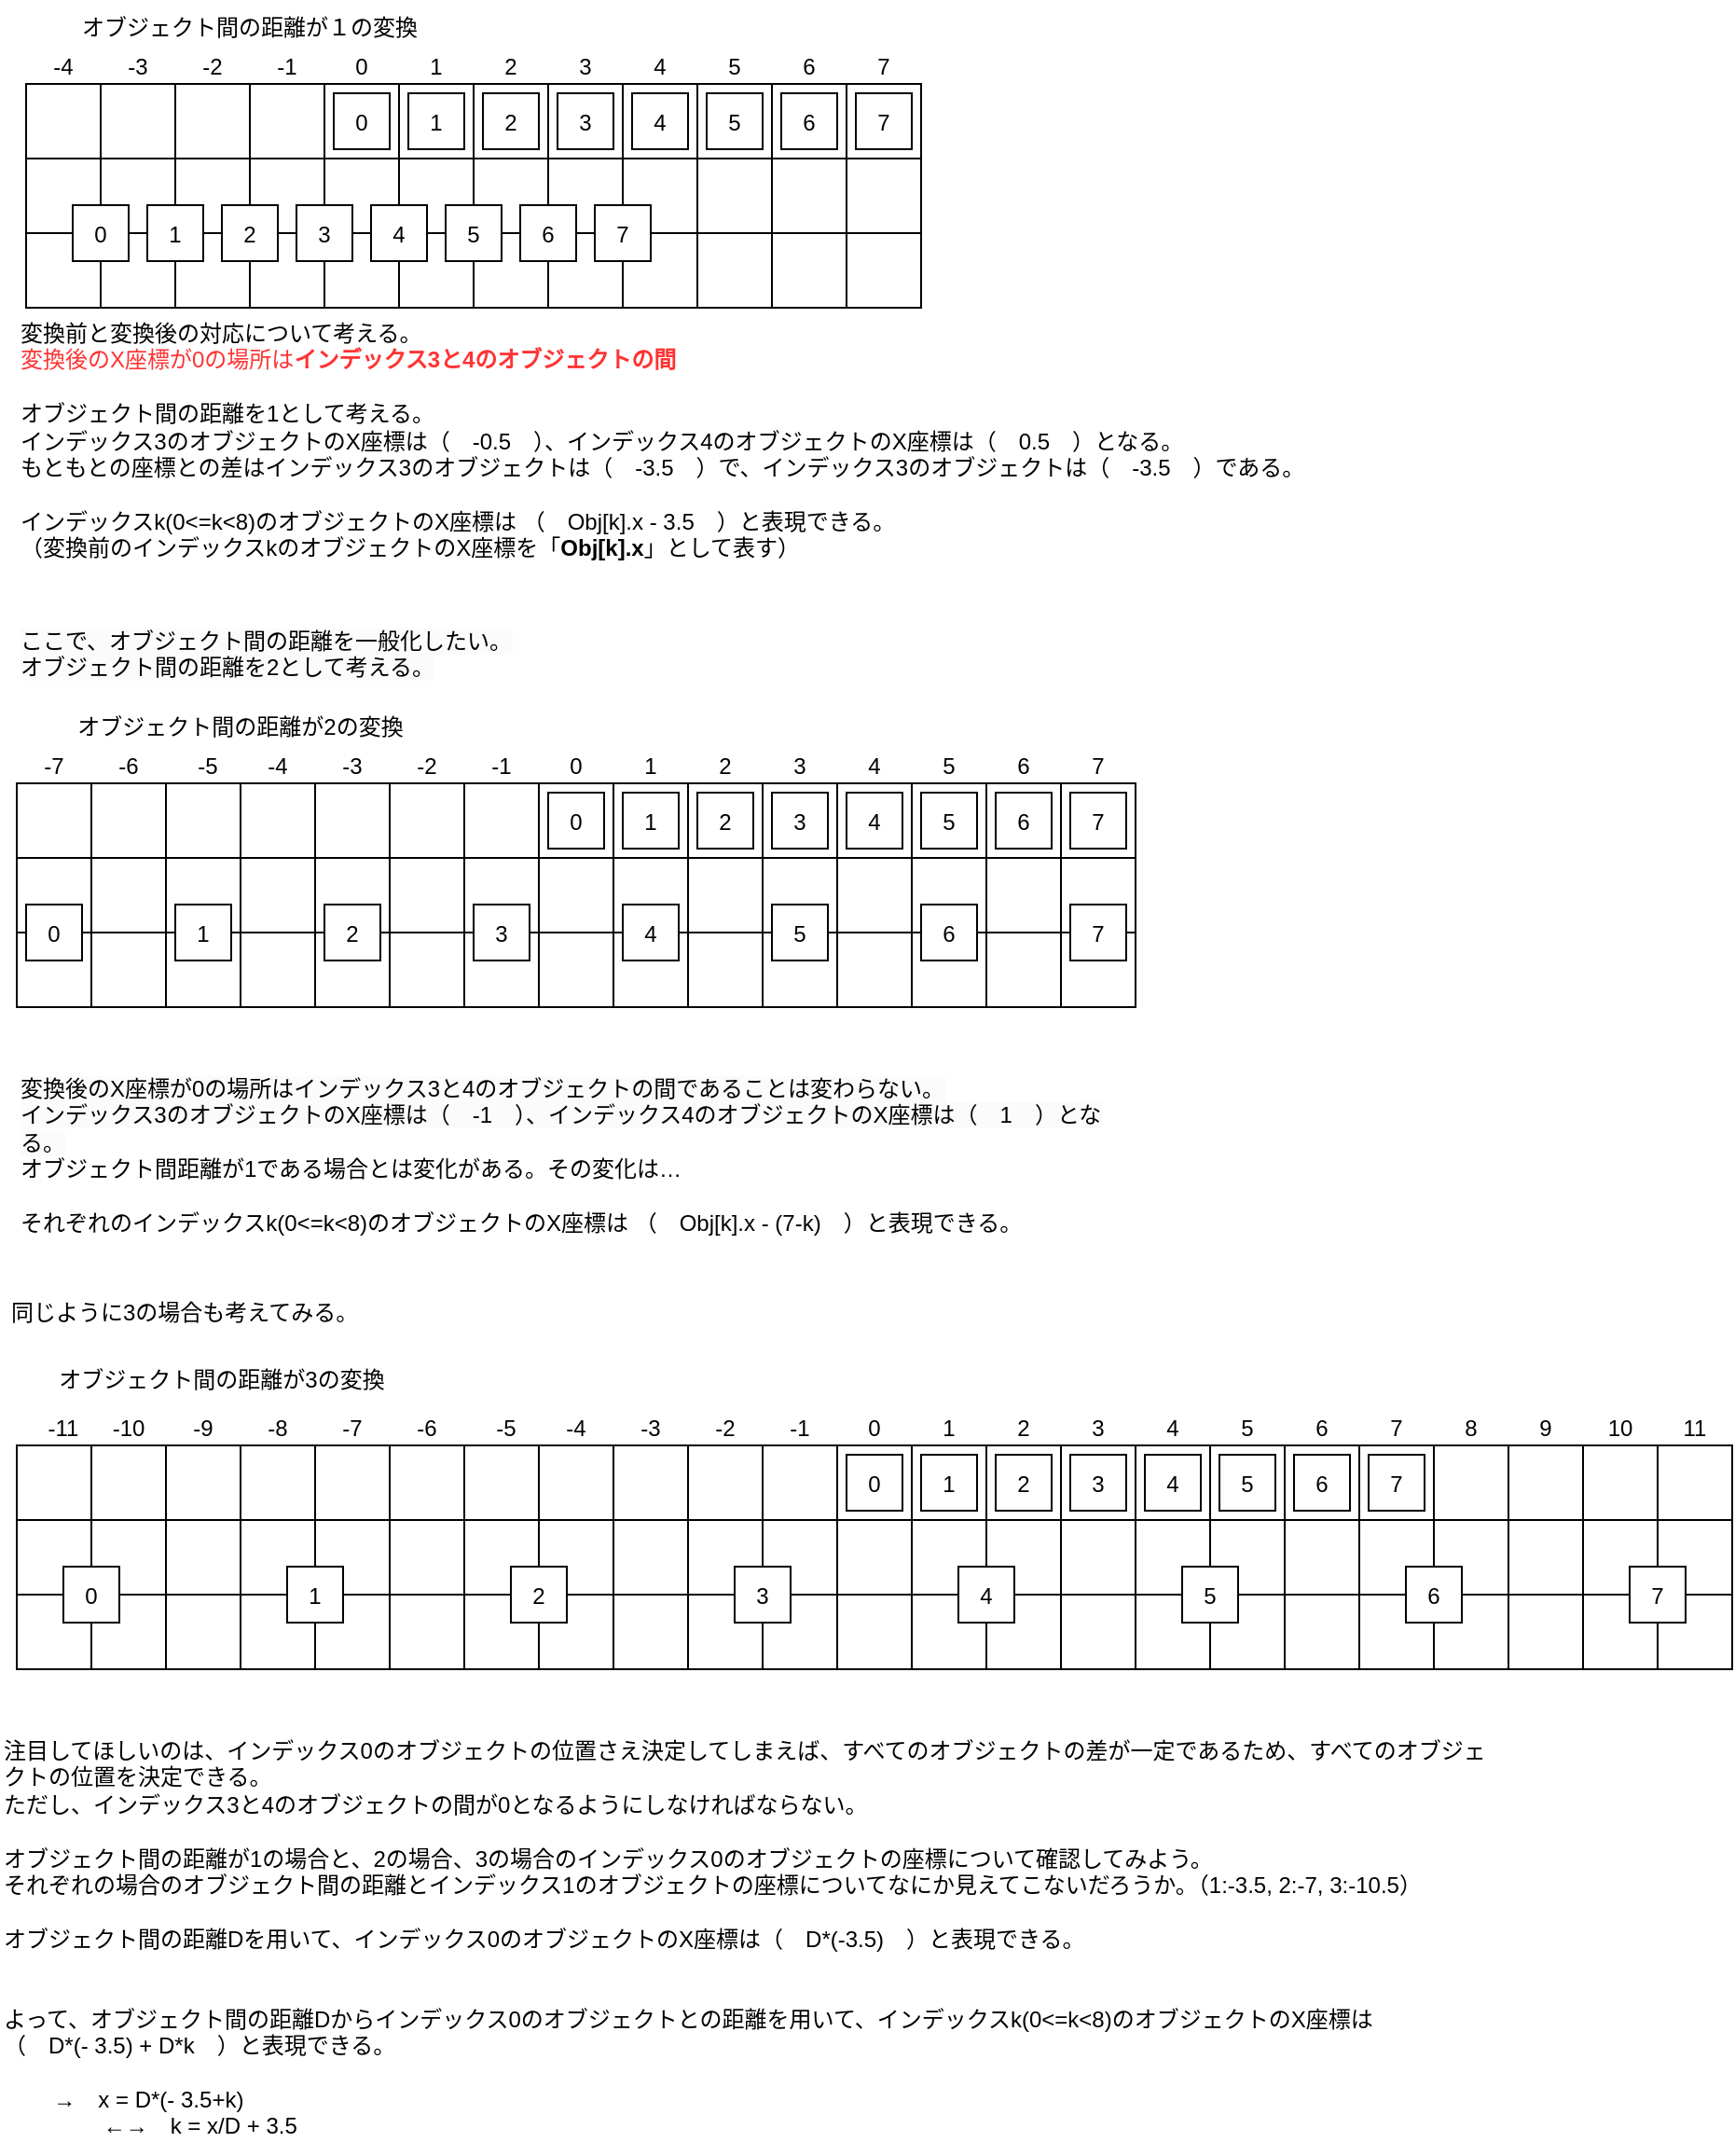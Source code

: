 <mxfile>
    <diagram id="oCVwsWIbfN0p7u7ibEJn" name="ページ1">
        <mxGraphModel dx="1456" dy="787" grid="1" gridSize="5" guides="1" tooltips="1" connect="1" arrows="1" fold="1" page="1" pageScale="1" pageWidth="827" pageHeight="1169" math="0" shadow="0">
            <root>
                <mxCell id="0"/>
                <mxCell id="1" parent="0"/>
                <mxCell id="21" value="" style="shape=table;html=1;whiteSpace=wrap;startSize=0;container=1;collapsible=0;childLayout=tableLayout;strokeColor=default;fillColor=default;movable=1;resizable=1;rotatable=1;deletable=1;editable=1;connectable=1;" parent="1" vertex="1">
                    <mxGeometry x="25" y="45" width="480" height="120" as="geometry"/>
                </mxCell>
                <mxCell id="22" value="" style="shape=tableRow;horizontal=0;startSize=0;swimlaneHead=0;swimlaneBody=0;top=0;left=0;bottom=0;right=0;collapsible=0;dropTarget=0;fillColor=none;points=[[0,0.5],[1,0.5]];portConstraint=eastwest;strokeColor=default;html=0;" parent="21" vertex="1">
                    <mxGeometry width="480" height="40" as="geometry"/>
                </mxCell>
                <mxCell id="58" style="shape=partialRectangle;html=1;whiteSpace=wrap;connectable=0;fillColor=none;top=0;left=0;bottom=0;right=0;overflow=hidden;strokeColor=default;" parent="22" vertex="1">
                    <mxGeometry width="40" height="40" as="geometry">
                        <mxRectangle width="40" height="40" as="alternateBounds"/>
                    </mxGeometry>
                </mxCell>
                <mxCell id="56" style="shape=partialRectangle;html=1;whiteSpace=wrap;connectable=0;fillColor=none;top=0;left=0;bottom=0;right=0;overflow=hidden;strokeColor=default;" parent="22" vertex="1">
                    <mxGeometry x="40" width="40" height="40" as="geometry">
                        <mxRectangle width="40" height="40" as="alternateBounds"/>
                    </mxGeometry>
                </mxCell>
                <mxCell id="54" style="shape=partialRectangle;html=1;whiteSpace=wrap;connectable=0;fillColor=none;top=0;left=0;bottom=0;right=0;overflow=hidden;strokeColor=default;" parent="22" vertex="1">
                    <mxGeometry x="80" width="40" height="40" as="geometry">
                        <mxRectangle width="40" height="40" as="alternateBounds"/>
                    </mxGeometry>
                </mxCell>
                <mxCell id="52" style="shape=partialRectangle;html=1;whiteSpace=wrap;connectable=0;fillColor=none;top=0;left=0;bottom=0;right=0;overflow=hidden;strokeColor=default;" parent="22" vertex="1">
                    <mxGeometry x="120" width="40" height="40" as="geometry">
                        <mxRectangle width="40" height="40" as="alternateBounds"/>
                    </mxGeometry>
                </mxCell>
                <mxCell id="23" value="" style="shape=partialRectangle;html=1;whiteSpace=wrap;connectable=0;fillColor=none;top=0;left=0;bottom=0;right=0;overflow=hidden;strokeColor=default;" parent="22" vertex="1">
                    <mxGeometry x="160" width="40" height="40" as="geometry">
                        <mxRectangle width="40" height="40" as="alternateBounds"/>
                    </mxGeometry>
                </mxCell>
                <mxCell id="24" value="" style="shape=partialRectangle;html=1;whiteSpace=wrap;connectable=0;fillColor=none;top=0;left=0;bottom=0;right=0;overflow=hidden;strokeColor=default;" parent="22" vertex="1">
                    <mxGeometry x="200" width="40" height="40" as="geometry">
                        <mxRectangle width="40" height="40" as="alternateBounds"/>
                    </mxGeometry>
                </mxCell>
                <mxCell id="25" value="" style="shape=partialRectangle;html=1;whiteSpace=wrap;connectable=0;fillColor=none;top=0;left=0;bottom=0;right=0;overflow=hidden;strokeColor=default;" parent="22" vertex="1">
                    <mxGeometry x="240" width="40" height="40" as="geometry">
                        <mxRectangle width="40" height="40" as="alternateBounds"/>
                    </mxGeometry>
                </mxCell>
                <mxCell id="34" style="shape=partialRectangle;html=1;whiteSpace=wrap;connectable=0;fillColor=none;top=0;left=0;bottom=0;right=0;overflow=hidden;strokeColor=default;" parent="22" vertex="1">
                    <mxGeometry x="280" width="40" height="40" as="geometry">
                        <mxRectangle width="40" height="40" as="alternateBounds"/>
                    </mxGeometry>
                </mxCell>
                <mxCell id="60" style="shape=partialRectangle;html=1;whiteSpace=wrap;connectable=0;fillColor=none;top=0;left=0;bottom=0;right=0;overflow=hidden;strokeColor=default;" parent="22" vertex="1">
                    <mxGeometry x="320" width="40" height="40" as="geometry">
                        <mxRectangle width="40" height="40" as="alternateBounds"/>
                    </mxGeometry>
                </mxCell>
                <mxCell id="62" style="shape=partialRectangle;html=1;whiteSpace=wrap;connectable=0;fillColor=none;top=0;left=0;bottom=0;right=0;overflow=hidden;strokeColor=default;" parent="22" vertex="1">
                    <mxGeometry x="360" width="40" height="40" as="geometry">
                        <mxRectangle width="40" height="40" as="alternateBounds"/>
                    </mxGeometry>
                </mxCell>
                <mxCell id="64" style="shape=partialRectangle;html=1;whiteSpace=wrap;connectable=0;fillColor=none;top=0;left=0;bottom=0;right=0;overflow=hidden;strokeColor=default;" parent="22" vertex="1">
                    <mxGeometry x="400" width="40" height="40" as="geometry">
                        <mxRectangle width="40" height="40" as="alternateBounds"/>
                    </mxGeometry>
                </mxCell>
                <mxCell id="66" style="shape=partialRectangle;html=1;whiteSpace=wrap;connectable=0;fillColor=none;top=0;left=0;bottom=0;right=0;overflow=hidden;strokeColor=default;" parent="22" vertex="1">
                    <mxGeometry x="440" width="40" height="40" as="geometry">
                        <mxRectangle width="40" height="40" as="alternateBounds"/>
                    </mxGeometry>
                </mxCell>
                <mxCell id="26" value="" style="shape=tableRow;horizontal=0;startSize=0;swimlaneHead=0;swimlaneBody=0;top=0;left=0;bottom=0;right=0;collapsible=0;dropTarget=0;fillColor=none;points=[[0,0.5],[1,0.5]];portConstraint=eastwest;strokeColor=default;html=0;" parent="21" vertex="1">
                    <mxGeometry y="40" width="480" height="40" as="geometry"/>
                </mxCell>
                <mxCell id="59" style="shape=partialRectangle;html=1;whiteSpace=wrap;connectable=0;fillColor=none;top=0;left=0;bottom=0;right=0;overflow=hidden;strokeColor=default;" parent="26" vertex="1">
                    <mxGeometry width="40" height="40" as="geometry">
                        <mxRectangle width="40" height="40" as="alternateBounds"/>
                    </mxGeometry>
                </mxCell>
                <mxCell id="57" style="shape=partialRectangle;html=1;whiteSpace=wrap;connectable=0;fillColor=none;top=0;left=0;bottom=0;right=0;overflow=hidden;strokeColor=default;" parent="26" vertex="1">
                    <mxGeometry x="40" width="40" height="40" as="geometry">
                        <mxRectangle width="40" height="40" as="alternateBounds"/>
                    </mxGeometry>
                </mxCell>
                <mxCell id="55" style="shape=partialRectangle;html=1;whiteSpace=wrap;connectable=0;fillColor=none;top=0;left=0;bottom=0;right=0;overflow=hidden;strokeColor=default;" parent="26" vertex="1">
                    <mxGeometry x="80" width="40" height="40" as="geometry">
                        <mxRectangle width="40" height="40" as="alternateBounds"/>
                    </mxGeometry>
                </mxCell>
                <mxCell id="53" style="shape=partialRectangle;html=1;whiteSpace=wrap;connectable=0;fillColor=none;top=0;left=0;bottom=0;right=0;overflow=hidden;strokeColor=default;" parent="26" vertex="1">
                    <mxGeometry x="120" width="40" height="40" as="geometry">
                        <mxRectangle width="40" height="40" as="alternateBounds"/>
                    </mxGeometry>
                </mxCell>
                <mxCell id="27" value="" style="shape=partialRectangle;html=1;whiteSpace=wrap;connectable=0;fillColor=none;top=0;left=0;bottom=0;right=0;overflow=hidden;strokeColor=default;" parent="26" vertex="1">
                    <mxGeometry x="160" width="40" height="40" as="geometry">
                        <mxRectangle width="40" height="40" as="alternateBounds"/>
                    </mxGeometry>
                </mxCell>
                <mxCell id="28" value="" style="shape=partialRectangle;html=1;whiteSpace=wrap;connectable=0;fillColor=none;top=0;left=0;bottom=0;right=0;overflow=hidden;strokeColor=default;" parent="26" vertex="1">
                    <mxGeometry x="200" width="40" height="40" as="geometry">
                        <mxRectangle width="40" height="40" as="alternateBounds"/>
                    </mxGeometry>
                </mxCell>
                <mxCell id="29" value="" style="shape=partialRectangle;html=1;whiteSpace=wrap;connectable=0;fillColor=none;top=0;left=0;bottom=0;right=0;overflow=hidden;strokeColor=default;" parent="26" vertex="1">
                    <mxGeometry x="240" width="40" height="40" as="geometry">
                        <mxRectangle width="40" height="40" as="alternateBounds"/>
                    </mxGeometry>
                </mxCell>
                <mxCell id="35" style="shape=partialRectangle;html=1;whiteSpace=wrap;connectable=0;fillColor=none;top=0;left=0;bottom=0;right=0;overflow=hidden;strokeColor=default;" parent="26" vertex="1">
                    <mxGeometry x="280" width="40" height="40" as="geometry">
                        <mxRectangle width="40" height="40" as="alternateBounds"/>
                    </mxGeometry>
                </mxCell>
                <mxCell id="61" style="shape=partialRectangle;html=1;whiteSpace=wrap;connectable=0;fillColor=none;top=0;left=0;bottom=0;right=0;overflow=hidden;strokeColor=default;" parent="26" vertex="1">
                    <mxGeometry x="320" width="40" height="40" as="geometry">
                        <mxRectangle width="40" height="40" as="alternateBounds"/>
                    </mxGeometry>
                </mxCell>
                <mxCell id="63" style="shape=partialRectangle;html=1;whiteSpace=wrap;connectable=0;fillColor=none;top=0;left=0;bottom=0;right=0;overflow=hidden;strokeColor=default;" parent="26" vertex="1">
                    <mxGeometry x="360" width="40" height="40" as="geometry">
                        <mxRectangle width="40" height="40" as="alternateBounds"/>
                    </mxGeometry>
                </mxCell>
                <mxCell id="65" style="shape=partialRectangle;html=1;whiteSpace=wrap;connectable=0;fillColor=none;top=0;left=0;bottom=0;right=0;overflow=hidden;strokeColor=default;" parent="26" vertex="1">
                    <mxGeometry x="400" width="40" height="40" as="geometry">
                        <mxRectangle width="40" height="40" as="alternateBounds"/>
                    </mxGeometry>
                </mxCell>
                <mxCell id="67" style="shape=partialRectangle;html=1;whiteSpace=wrap;connectable=0;fillColor=none;top=0;left=0;bottom=0;right=0;overflow=hidden;strokeColor=default;" parent="26" vertex="1">
                    <mxGeometry x="440" width="40" height="40" as="geometry">
                        <mxRectangle width="40" height="40" as="alternateBounds"/>
                    </mxGeometry>
                </mxCell>
                <mxCell id="68" style="shape=tableRow;horizontal=0;startSize=0;swimlaneHead=0;swimlaneBody=0;top=0;left=0;bottom=0;right=0;collapsible=0;dropTarget=0;fillColor=none;points=[[0,0.5],[1,0.5]];portConstraint=eastwest;strokeColor=default;html=0;" parent="21" vertex="1">
                    <mxGeometry y="80" width="480" height="40" as="geometry"/>
                </mxCell>
                <mxCell id="69" style="shape=partialRectangle;html=1;whiteSpace=wrap;connectable=0;fillColor=none;top=0;left=0;bottom=0;right=0;overflow=hidden;strokeColor=default;" parent="68" vertex="1">
                    <mxGeometry width="40" height="40" as="geometry">
                        <mxRectangle width="40" height="40" as="alternateBounds"/>
                    </mxGeometry>
                </mxCell>
                <mxCell id="70" style="shape=partialRectangle;html=1;whiteSpace=wrap;connectable=0;fillColor=none;top=0;left=0;bottom=0;right=0;overflow=hidden;strokeColor=default;" parent="68" vertex="1">
                    <mxGeometry x="40" width="40" height="40" as="geometry">
                        <mxRectangle width="40" height="40" as="alternateBounds"/>
                    </mxGeometry>
                </mxCell>
                <mxCell id="71" style="shape=partialRectangle;html=1;whiteSpace=wrap;connectable=0;fillColor=none;top=0;left=0;bottom=0;right=0;overflow=hidden;strokeColor=default;" parent="68" vertex="1">
                    <mxGeometry x="80" width="40" height="40" as="geometry">
                        <mxRectangle width="40" height="40" as="alternateBounds"/>
                    </mxGeometry>
                </mxCell>
                <mxCell id="72" style="shape=partialRectangle;html=1;whiteSpace=wrap;connectable=0;fillColor=none;top=0;left=0;bottom=0;right=0;overflow=hidden;strokeColor=default;" parent="68" vertex="1">
                    <mxGeometry x="120" width="40" height="40" as="geometry">
                        <mxRectangle width="40" height="40" as="alternateBounds"/>
                    </mxGeometry>
                </mxCell>
                <mxCell id="73" style="shape=partialRectangle;html=1;whiteSpace=wrap;connectable=0;fillColor=none;top=0;left=0;bottom=0;right=0;overflow=hidden;strokeColor=default;" parent="68" vertex="1">
                    <mxGeometry x="160" width="40" height="40" as="geometry">
                        <mxRectangle width="40" height="40" as="alternateBounds"/>
                    </mxGeometry>
                </mxCell>
                <mxCell id="74" style="shape=partialRectangle;html=1;whiteSpace=wrap;connectable=0;fillColor=none;top=0;left=0;bottom=0;right=0;overflow=hidden;strokeColor=default;" parent="68" vertex="1">
                    <mxGeometry x="200" width="40" height="40" as="geometry">
                        <mxRectangle width="40" height="40" as="alternateBounds"/>
                    </mxGeometry>
                </mxCell>
                <mxCell id="75" style="shape=partialRectangle;html=1;whiteSpace=wrap;connectable=0;fillColor=none;top=0;left=0;bottom=0;right=0;overflow=hidden;strokeColor=default;" parent="68" vertex="1">
                    <mxGeometry x="240" width="40" height="40" as="geometry">
                        <mxRectangle width="40" height="40" as="alternateBounds"/>
                    </mxGeometry>
                </mxCell>
                <mxCell id="76" style="shape=partialRectangle;html=1;whiteSpace=wrap;connectable=0;fillColor=none;top=0;left=0;bottom=0;right=0;overflow=hidden;strokeColor=default;" parent="68" vertex="1">
                    <mxGeometry x="280" width="40" height="40" as="geometry">
                        <mxRectangle width="40" height="40" as="alternateBounds"/>
                    </mxGeometry>
                </mxCell>
                <mxCell id="77" style="shape=partialRectangle;html=1;whiteSpace=wrap;connectable=0;fillColor=none;top=0;left=0;bottom=0;right=0;overflow=hidden;strokeColor=default;" parent="68" vertex="1">
                    <mxGeometry x="320" width="40" height="40" as="geometry">
                        <mxRectangle width="40" height="40" as="alternateBounds"/>
                    </mxGeometry>
                </mxCell>
                <mxCell id="78" style="shape=partialRectangle;html=1;whiteSpace=wrap;connectable=0;fillColor=none;top=0;left=0;bottom=0;right=0;overflow=hidden;strokeColor=default;" parent="68" vertex="1">
                    <mxGeometry x="360" width="40" height="40" as="geometry">
                        <mxRectangle width="40" height="40" as="alternateBounds"/>
                    </mxGeometry>
                </mxCell>
                <mxCell id="79" style="shape=partialRectangle;html=1;whiteSpace=wrap;connectable=0;fillColor=none;top=0;left=0;bottom=0;right=0;overflow=hidden;strokeColor=default;" parent="68" vertex="1">
                    <mxGeometry x="400" width="40" height="40" as="geometry">
                        <mxRectangle width="40" height="40" as="alternateBounds"/>
                    </mxGeometry>
                </mxCell>
                <mxCell id="80" style="shape=partialRectangle;html=1;whiteSpace=wrap;connectable=0;fillColor=none;top=0;left=0;bottom=0;right=0;overflow=hidden;strokeColor=default;" parent="68" vertex="1">
                    <mxGeometry x="440" width="40" height="40" as="geometry">
                        <mxRectangle width="40" height="40" as="alternateBounds"/>
                    </mxGeometry>
                </mxCell>
                <mxCell id="3" value="0" style="text;align=center;verticalAlign=middle;rounded=0;fillColor=default;strokeColor=default;aspect=fixed;" parent="1" vertex="1">
                    <mxGeometry x="190" y="50" width="30" height="30" as="geometry"/>
                </mxCell>
                <mxCell id="4" value="1" style="text;align=center;verticalAlign=middle;rounded=0;fillColor=default;strokeColor=default;aspect=fixed;" parent="1" vertex="1">
                    <mxGeometry x="230" y="50" width="30" height="30" as="geometry"/>
                </mxCell>
                <mxCell id="5" value="2" style="text;align=center;verticalAlign=middle;rounded=0;fillColor=default;strokeColor=default;aspect=fixed;" parent="1" vertex="1">
                    <mxGeometry x="270" y="50" width="30" height="30" as="geometry"/>
                </mxCell>
                <mxCell id="6" value="3" style="text;align=center;verticalAlign=middle;rounded=0;fillColor=default;strokeColor=default;aspect=fixed;" parent="1" vertex="1">
                    <mxGeometry x="310" y="50" width="30" height="30" as="geometry"/>
                </mxCell>
                <mxCell id="7" value="4" style="text;align=center;verticalAlign=middle;rounded=0;fillColor=default;strokeColor=default;aspect=fixed;" parent="1" vertex="1">
                    <mxGeometry x="350" y="50" width="30" height="30" as="geometry"/>
                </mxCell>
                <mxCell id="8" value="5" style="text;align=center;verticalAlign=middle;rounded=0;fillColor=default;strokeColor=default;aspect=fixed;" parent="1" vertex="1">
                    <mxGeometry x="390" y="50" width="30" height="30" as="geometry"/>
                </mxCell>
                <mxCell id="9" value="6" style="text;align=center;verticalAlign=middle;rounded=0;fillColor=default;strokeColor=default;aspect=fixed;" parent="1" vertex="1">
                    <mxGeometry x="430" y="50" width="30" height="30" as="geometry"/>
                </mxCell>
                <mxCell id="10" value="7" style="text;align=center;verticalAlign=middle;rounded=0;fillColor=default;strokeColor=default;aspect=fixed;" parent="1" vertex="1">
                    <mxGeometry x="470" y="50" width="30" height="30" as="geometry"/>
                </mxCell>
                <mxCell id="129" value="0" style="text;align=center;verticalAlign=middle;rounded=0;fillColor=default;strokeColor=default;aspect=fixed;" parent="1" vertex="1">
                    <mxGeometry x="50" y="110" width="30" height="30" as="geometry"/>
                </mxCell>
                <mxCell id="130" value="1" style="text;align=center;verticalAlign=middle;rounded=0;fillColor=default;strokeColor=default;aspect=fixed;" parent="1" vertex="1">
                    <mxGeometry x="90" y="110" width="30" height="30" as="geometry"/>
                </mxCell>
                <mxCell id="131" value="2" style="text;align=center;verticalAlign=middle;rounded=0;fillColor=default;strokeColor=default;aspect=fixed;" parent="1" vertex="1">
                    <mxGeometry x="130" y="110" width="30" height="30" as="geometry"/>
                </mxCell>
                <mxCell id="132" value="3" style="text;align=center;verticalAlign=middle;rounded=0;fillColor=default;strokeColor=default;aspect=fixed;" parent="1" vertex="1">
                    <mxGeometry x="170" y="110" width="30" height="30" as="geometry"/>
                </mxCell>
                <mxCell id="133" value="4" style="text;align=center;verticalAlign=middle;rounded=0;fillColor=default;strokeColor=default;aspect=fixed;" parent="1" vertex="1">
                    <mxGeometry x="210" y="110" width="30" height="30" as="geometry"/>
                </mxCell>
                <mxCell id="134" value="5" style="text;align=center;verticalAlign=middle;rounded=0;fillColor=default;strokeColor=default;aspect=fixed;" parent="1" vertex="1">
                    <mxGeometry x="250" y="110" width="30" height="30" as="geometry"/>
                </mxCell>
                <mxCell id="135" value="6" style="text;align=center;verticalAlign=middle;rounded=0;fillColor=default;strokeColor=default;aspect=fixed;" parent="1" vertex="1">
                    <mxGeometry x="290" y="110" width="30" height="30" as="geometry"/>
                </mxCell>
                <mxCell id="136" value="7" style="text;align=center;verticalAlign=middle;rounded=0;fillColor=default;strokeColor=default;aspect=fixed;" parent="1" vertex="1">
                    <mxGeometry x="330" y="110" width="30" height="30" as="geometry"/>
                </mxCell>
                <mxCell id="139" value="0" style="text;align=center;verticalAlign=middle;rounded=0;fillColor=none;strokeColor=none;aspect=fixed;" parent="1" vertex="1">
                    <mxGeometry x="195" y="25" width="20" height="20" as="geometry"/>
                </mxCell>
                <mxCell id="140" value="1" style="text;align=center;verticalAlign=middle;rounded=0;fillColor=none;strokeColor=none;aspect=fixed;" parent="1" vertex="1">
                    <mxGeometry x="235" y="25" width="20" height="20" as="geometry"/>
                </mxCell>
                <mxCell id="142" value="2" style="text;align=center;verticalAlign=middle;rounded=0;fillColor=none;strokeColor=none;aspect=fixed;" parent="1" vertex="1">
                    <mxGeometry x="275" y="25" width="20" height="20" as="geometry"/>
                </mxCell>
                <mxCell id="143" value="3" style="text;align=center;verticalAlign=middle;rounded=0;fillColor=none;strokeColor=none;aspect=fixed;" parent="1" vertex="1">
                    <mxGeometry x="315" y="25" width="20" height="20" as="geometry"/>
                </mxCell>
                <mxCell id="144" value="4" style="text;align=center;verticalAlign=middle;rounded=0;fillColor=none;strokeColor=none;aspect=fixed;" parent="1" vertex="1">
                    <mxGeometry x="355" y="25" width="20" height="20" as="geometry"/>
                </mxCell>
                <mxCell id="145" value="5" style="text;align=center;verticalAlign=middle;rounded=0;fillColor=none;strokeColor=none;aspect=fixed;" parent="1" vertex="1">
                    <mxGeometry x="395" y="25" width="20" height="20" as="geometry"/>
                </mxCell>
                <mxCell id="146" value="6" style="text;align=center;verticalAlign=middle;rounded=0;fillColor=none;strokeColor=none;aspect=fixed;" parent="1" vertex="1">
                    <mxGeometry x="435" y="25" width="20" height="20" as="geometry"/>
                </mxCell>
                <mxCell id="147" value="7" style="text;align=center;verticalAlign=middle;rounded=0;fillColor=none;strokeColor=none;aspect=fixed;" parent="1" vertex="1">
                    <mxGeometry x="475" y="25" width="20" height="20" as="geometry"/>
                </mxCell>
                <mxCell id="148" value="-1" style="text;align=center;verticalAlign=middle;rounded=0;fillColor=none;strokeColor=none;aspect=fixed;" parent="1" vertex="1">
                    <mxGeometry x="155" y="25" width="20" height="20" as="geometry"/>
                </mxCell>
                <mxCell id="149" value="-2" style="text;align=center;verticalAlign=middle;rounded=0;fillColor=none;strokeColor=none;aspect=fixed;" parent="1" vertex="1">
                    <mxGeometry x="115" y="25" width="20" height="20" as="geometry"/>
                </mxCell>
                <mxCell id="150" value="-3" style="text;align=center;verticalAlign=middle;rounded=0;fillColor=none;strokeColor=none;aspect=fixed;" parent="1" vertex="1">
                    <mxGeometry x="75" y="25" width="20" height="20" as="geometry"/>
                </mxCell>
                <mxCell id="151" value="-4" style="text;align=center;verticalAlign=middle;rounded=0;fillColor=none;strokeColor=none;aspect=fixed;" parent="1" vertex="1">
                    <mxGeometry x="35" y="25" width="20" height="20" as="geometry"/>
                </mxCell>
                <mxCell id="356" value="オブジェクト間の距離が１の変換" style="text;html=1;strokeColor=none;fillColor=none;align=center;verticalAlign=middle;whiteSpace=wrap;rounded=0;" parent="1" vertex="1">
                    <mxGeometry x="25" width="240" height="30" as="geometry"/>
                </mxCell>
                <mxCell id="357" value="変換前と変換後の対応について考える。&lt;br&gt;&lt;font color=&quot;#ff3333&quot;&gt;変換後のX座標が0の場所は&lt;/font&gt;&lt;font style=&quot;font-weight: bold;&quot; color=&quot;#ff3333&quot;&gt;インデックス3と4のオブジェクトの間&lt;/font&gt;&lt;br&gt;&lt;br&gt;オブジェクト間の距離を1として考える。&lt;br&gt;インデックス3のオブジェクトのX座標は（　-0.5　）、インデックス4のオブジェクトのX座標は（　0.5　）となる。&lt;br&gt;もともとの座標との差はインデックス3のオブジェクトは（　-3.5　）で、インデックス3のオブジェクトは（　-3.5　）である。&lt;br&gt;&lt;br&gt;インデックスk(0&amp;lt;=k&amp;lt;8)のオブジェクトのX座標は （　Obj[k].x - 3.5　）と表現できる。&lt;br&gt;（変換前のインデックスkのオブジェクトのX座標を「&lt;b&gt;Obj[k].x&lt;/b&gt;」として表す）" style="text;html=1;strokeColor=none;fillColor=none;align=left;verticalAlign=top;whiteSpace=wrap;rounded=0;" vertex="1" parent="1">
                    <mxGeometry x="20" y="165" width="715" height="140" as="geometry"/>
                </mxCell>
                <mxCell id="470" value="" style="shape=table;html=1;whiteSpace=wrap;startSize=0;container=1;collapsible=0;childLayout=tableLayout;strokeColor=default;fillColor=default;movable=1;resizable=1;rotatable=1;deletable=1;editable=1;connectable=1;" vertex="1" parent="1">
                    <mxGeometry x="20" y="420" width="600" height="120" as="geometry"/>
                </mxCell>
                <mxCell id="471" value="" style="shape=tableRow;horizontal=0;startSize=0;swimlaneHead=0;swimlaneBody=0;top=0;left=0;bottom=0;right=0;collapsible=0;dropTarget=0;fillColor=none;points=[[0,0.5],[1,0.5]];portConstraint=eastwest;strokeColor=default;html=0;" vertex="1" parent="470">
                    <mxGeometry width="600" height="40" as="geometry"/>
                </mxCell>
                <mxCell id="556" style="shape=partialRectangle;html=1;whiteSpace=wrap;connectable=0;fillColor=none;top=0;left=0;bottom=0;right=0;overflow=hidden;strokeColor=default;" vertex="1" parent="471">
                    <mxGeometry width="40" height="40" as="geometry">
                        <mxRectangle width="40" height="40" as="alternateBounds"/>
                    </mxGeometry>
                </mxCell>
                <mxCell id="544" style="shape=partialRectangle;html=1;whiteSpace=wrap;connectable=0;fillColor=none;top=0;left=0;bottom=0;right=0;overflow=hidden;strokeColor=default;" vertex="1" parent="471">
                    <mxGeometry x="40" width="40" height="40" as="geometry">
                        <mxRectangle width="40" height="40" as="alternateBounds"/>
                    </mxGeometry>
                </mxCell>
                <mxCell id="541" style="shape=partialRectangle;html=1;whiteSpace=wrap;connectable=0;fillColor=none;top=0;left=0;bottom=0;right=0;overflow=hidden;strokeColor=default;" vertex="1" parent="471">
                    <mxGeometry x="80" width="40" height="40" as="geometry">
                        <mxRectangle width="40" height="40" as="alternateBounds"/>
                    </mxGeometry>
                </mxCell>
                <mxCell id="538" style="shape=partialRectangle;html=1;whiteSpace=wrap;connectable=0;fillColor=none;top=0;left=0;bottom=0;right=0;overflow=hidden;strokeColor=default;" vertex="1" parent="471">
                    <mxGeometry x="120" width="40" height="40" as="geometry">
                        <mxRectangle width="40" height="40" as="alternateBounds"/>
                    </mxGeometry>
                </mxCell>
                <mxCell id="472" style="shape=partialRectangle;html=1;whiteSpace=wrap;connectable=0;fillColor=none;top=0;left=0;bottom=0;right=0;overflow=hidden;strokeColor=default;" vertex="1" parent="471">
                    <mxGeometry x="160" width="40" height="40" as="geometry">
                        <mxRectangle width="40" height="40" as="alternateBounds"/>
                    </mxGeometry>
                </mxCell>
                <mxCell id="473" style="shape=partialRectangle;html=1;whiteSpace=wrap;connectable=0;fillColor=none;top=0;left=0;bottom=0;right=0;overflow=hidden;strokeColor=default;" vertex="1" parent="471">
                    <mxGeometry x="200" width="40" height="40" as="geometry">
                        <mxRectangle width="40" height="40" as="alternateBounds"/>
                    </mxGeometry>
                </mxCell>
                <mxCell id="474" style="shape=partialRectangle;html=1;whiteSpace=wrap;connectable=0;fillColor=none;top=0;left=0;bottom=0;right=0;overflow=hidden;strokeColor=default;" vertex="1" parent="471">
                    <mxGeometry x="240" width="40" height="40" as="geometry">
                        <mxRectangle width="40" height="40" as="alternateBounds"/>
                    </mxGeometry>
                </mxCell>
                <mxCell id="475" style="shape=partialRectangle;html=1;whiteSpace=wrap;connectable=0;fillColor=none;top=0;left=0;bottom=0;right=0;overflow=hidden;strokeColor=default;" vertex="1" parent="471">
                    <mxGeometry x="280" width="40" height="40" as="geometry">
                        <mxRectangle width="40" height="40" as="alternateBounds"/>
                    </mxGeometry>
                </mxCell>
                <mxCell id="476" value="" style="shape=partialRectangle;html=1;whiteSpace=wrap;connectable=0;fillColor=none;top=0;left=0;bottom=0;right=0;overflow=hidden;strokeColor=default;" vertex="1" parent="471">
                    <mxGeometry x="320" width="40" height="40" as="geometry">
                        <mxRectangle width="40" height="40" as="alternateBounds"/>
                    </mxGeometry>
                </mxCell>
                <mxCell id="477" value="" style="shape=partialRectangle;html=1;whiteSpace=wrap;connectable=0;fillColor=none;top=0;left=0;bottom=0;right=0;overflow=hidden;strokeColor=default;" vertex="1" parent="471">
                    <mxGeometry x="360" width="40" height="40" as="geometry">
                        <mxRectangle width="40" height="40" as="alternateBounds"/>
                    </mxGeometry>
                </mxCell>
                <mxCell id="478" value="" style="shape=partialRectangle;html=1;whiteSpace=wrap;connectable=0;fillColor=none;top=0;left=0;bottom=0;right=0;overflow=hidden;strokeColor=default;" vertex="1" parent="471">
                    <mxGeometry x="400" width="40" height="40" as="geometry">
                        <mxRectangle width="40" height="40" as="alternateBounds"/>
                    </mxGeometry>
                </mxCell>
                <mxCell id="479" style="shape=partialRectangle;html=1;whiteSpace=wrap;connectable=0;fillColor=none;top=0;left=0;bottom=0;right=0;overflow=hidden;strokeColor=default;" vertex="1" parent="471">
                    <mxGeometry x="440" width="40" height="40" as="geometry">
                        <mxRectangle width="40" height="40" as="alternateBounds"/>
                    </mxGeometry>
                </mxCell>
                <mxCell id="480" style="shape=partialRectangle;html=1;whiteSpace=wrap;connectable=0;fillColor=none;top=0;left=0;bottom=0;right=0;overflow=hidden;strokeColor=default;" vertex="1" parent="471">
                    <mxGeometry x="480" width="40" height="40" as="geometry">
                        <mxRectangle width="40" height="40" as="alternateBounds"/>
                    </mxGeometry>
                </mxCell>
                <mxCell id="547" style="shape=partialRectangle;html=1;whiteSpace=wrap;connectable=0;fillColor=none;top=0;left=0;bottom=0;right=0;overflow=hidden;strokeColor=default;" vertex="1" parent="471">
                    <mxGeometry x="520" width="40" height="40" as="geometry">
                        <mxRectangle width="40" height="40" as="alternateBounds"/>
                    </mxGeometry>
                </mxCell>
                <mxCell id="553" style="shape=partialRectangle;html=1;whiteSpace=wrap;connectable=0;fillColor=none;top=0;left=0;bottom=0;right=0;overflow=hidden;strokeColor=default;" vertex="1" parent="471">
                    <mxGeometry x="560" width="40" height="40" as="geometry">
                        <mxRectangle width="40" height="40" as="alternateBounds"/>
                    </mxGeometry>
                </mxCell>
                <mxCell id="484" value="" style="shape=tableRow;horizontal=0;startSize=0;swimlaneHead=0;swimlaneBody=0;top=0;left=0;bottom=0;right=0;collapsible=0;dropTarget=0;fillColor=none;points=[[0,0.5],[1,0.5]];portConstraint=eastwest;strokeColor=default;html=0;" vertex="1" parent="470">
                    <mxGeometry y="40" width="600" height="40" as="geometry"/>
                </mxCell>
                <mxCell id="557" style="shape=partialRectangle;html=1;whiteSpace=wrap;connectable=0;fillColor=none;top=0;left=0;bottom=0;right=0;overflow=hidden;strokeColor=default;" vertex="1" parent="484">
                    <mxGeometry width="40" height="40" as="geometry">
                        <mxRectangle width="40" height="40" as="alternateBounds"/>
                    </mxGeometry>
                </mxCell>
                <mxCell id="545" style="shape=partialRectangle;html=1;whiteSpace=wrap;connectable=0;fillColor=none;top=0;left=0;bottom=0;right=0;overflow=hidden;strokeColor=default;" vertex="1" parent="484">
                    <mxGeometry x="40" width="40" height="40" as="geometry">
                        <mxRectangle width="40" height="40" as="alternateBounds"/>
                    </mxGeometry>
                </mxCell>
                <mxCell id="542" style="shape=partialRectangle;html=1;whiteSpace=wrap;connectable=0;fillColor=none;top=0;left=0;bottom=0;right=0;overflow=hidden;strokeColor=default;" vertex="1" parent="484">
                    <mxGeometry x="80" width="40" height="40" as="geometry">
                        <mxRectangle width="40" height="40" as="alternateBounds"/>
                    </mxGeometry>
                </mxCell>
                <mxCell id="539" style="shape=partialRectangle;html=1;whiteSpace=wrap;connectable=0;fillColor=none;top=0;left=0;bottom=0;right=0;overflow=hidden;strokeColor=default;" vertex="1" parent="484">
                    <mxGeometry x="120" width="40" height="40" as="geometry">
                        <mxRectangle width="40" height="40" as="alternateBounds"/>
                    </mxGeometry>
                </mxCell>
                <mxCell id="485" style="shape=partialRectangle;html=1;whiteSpace=wrap;connectable=0;fillColor=none;top=0;left=0;bottom=0;right=0;overflow=hidden;strokeColor=default;" vertex="1" parent="484">
                    <mxGeometry x="160" width="40" height="40" as="geometry">
                        <mxRectangle width="40" height="40" as="alternateBounds"/>
                    </mxGeometry>
                </mxCell>
                <mxCell id="486" style="shape=partialRectangle;html=1;whiteSpace=wrap;connectable=0;fillColor=none;top=0;left=0;bottom=0;right=0;overflow=hidden;strokeColor=default;" vertex="1" parent="484">
                    <mxGeometry x="200" width="40" height="40" as="geometry">
                        <mxRectangle width="40" height="40" as="alternateBounds"/>
                    </mxGeometry>
                </mxCell>
                <mxCell id="487" style="shape=partialRectangle;html=1;whiteSpace=wrap;connectable=0;fillColor=none;top=0;left=0;bottom=0;right=0;overflow=hidden;strokeColor=default;" vertex="1" parent="484">
                    <mxGeometry x="240" width="40" height="40" as="geometry">
                        <mxRectangle width="40" height="40" as="alternateBounds"/>
                    </mxGeometry>
                </mxCell>
                <mxCell id="488" style="shape=partialRectangle;html=1;whiteSpace=wrap;connectable=0;fillColor=none;top=0;left=0;bottom=0;right=0;overflow=hidden;strokeColor=default;" vertex="1" parent="484">
                    <mxGeometry x="280" width="40" height="40" as="geometry">
                        <mxRectangle width="40" height="40" as="alternateBounds"/>
                    </mxGeometry>
                </mxCell>
                <mxCell id="489" value="" style="shape=partialRectangle;html=1;whiteSpace=wrap;connectable=0;fillColor=none;top=0;left=0;bottom=0;right=0;overflow=hidden;strokeColor=default;" vertex="1" parent="484">
                    <mxGeometry x="320" width="40" height="40" as="geometry">
                        <mxRectangle width="40" height="40" as="alternateBounds"/>
                    </mxGeometry>
                </mxCell>
                <mxCell id="490" value="" style="shape=partialRectangle;html=1;whiteSpace=wrap;connectable=0;fillColor=none;top=0;left=0;bottom=0;right=0;overflow=hidden;strokeColor=default;" vertex="1" parent="484">
                    <mxGeometry x="360" width="40" height="40" as="geometry">
                        <mxRectangle width="40" height="40" as="alternateBounds"/>
                    </mxGeometry>
                </mxCell>
                <mxCell id="491" value="" style="shape=partialRectangle;html=1;whiteSpace=wrap;connectable=0;fillColor=none;top=0;left=0;bottom=0;right=0;overflow=hidden;strokeColor=default;" vertex="1" parent="484">
                    <mxGeometry x="400" width="40" height="40" as="geometry">
                        <mxRectangle width="40" height="40" as="alternateBounds"/>
                    </mxGeometry>
                </mxCell>
                <mxCell id="492" style="shape=partialRectangle;html=1;whiteSpace=wrap;connectable=0;fillColor=none;top=0;left=0;bottom=0;right=0;overflow=hidden;strokeColor=default;" vertex="1" parent="484">
                    <mxGeometry x="440" width="40" height="40" as="geometry">
                        <mxRectangle width="40" height="40" as="alternateBounds"/>
                    </mxGeometry>
                </mxCell>
                <mxCell id="493" style="shape=partialRectangle;html=1;whiteSpace=wrap;connectable=0;fillColor=none;top=0;left=0;bottom=0;right=0;overflow=hidden;strokeColor=default;" vertex="1" parent="484">
                    <mxGeometry x="480" width="40" height="40" as="geometry">
                        <mxRectangle width="40" height="40" as="alternateBounds"/>
                    </mxGeometry>
                </mxCell>
                <mxCell id="548" style="shape=partialRectangle;html=1;whiteSpace=wrap;connectable=0;fillColor=none;top=0;left=0;bottom=0;right=0;overflow=hidden;strokeColor=default;" vertex="1" parent="484">
                    <mxGeometry x="520" width="40" height="40" as="geometry">
                        <mxRectangle width="40" height="40" as="alternateBounds"/>
                    </mxGeometry>
                </mxCell>
                <mxCell id="554" style="shape=partialRectangle;html=1;whiteSpace=wrap;connectable=0;fillColor=none;top=0;left=0;bottom=0;right=0;overflow=hidden;strokeColor=default;" vertex="1" parent="484">
                    <mxGeometry x="560" width="40" height="40" as="geometry">
                        <mxRectangle width="40" height="40" as="alternateBounds"/>
                    </mxGeometry>
                </mxCell>
                <mxCell id="497" style="shape=tableRow;horizontal=0;startSize=0;swimlaneHead=0;swimlaneBody=0;top=0;left=0;bottom=0;right=0;collapsible=0;dropTarget=0;fillColor=none;points=[[0,0.5],[1,0.5]];portConstraint=eastwest;strokeColor=default;html=0;" vertex="1" parent="470">
                    <mxGeometry y="80" width="600" height="40" as="geometry"/>
                </mxCell>
                <mxCell id="558" style="shape=partialRectangle;html=1;whiteSpace=wrap;connectable=0;fillColor=none;top=0;left=0;bottom=0;right=0;overflow=hidden;strokeColor=default;" vertex="1" parent="497">
                    <mxGeometry width="40" height="40" as="geometry">
                        <mxRectangle width="40" height="40" as="alternateBounds"/>
                    </mxGeometry>
                </mxCell>
                <mxCell id="546" style="shape=partialRectangle;html=1;whiteSpace=wrap;connectable=0;fillColor=none;top=0;left=0;bottom=0;right=0;overflow=hidden;strokeColor=default;" vertex="1" parent="497">
                    <mxGeometry x="40" width="40" height="40" as="geometry">
                        <mxRectangle width="40" height="40" as="alternateBounds"/>
                    </mxGeometry>
                </mxCell>
                <mxCell id="543" style="shape=partialRectangle;html=1;whiteSpace=wrap;connectable=0;fillColor=none;top=0;left=0;bottom=0;right=0;overflow=hidden;strokeColor=default;" vertex="1" parent="497">
                    <mxGeometry x="80" width="40" height="40" as="geometry">
                        <mxRectangle width="40" height="40" as="alternateBounds"/>
                    </mxGeometry>
                </mxCell>
                <mxCell id="540" style="shape=partialRectangle;html=1;whiteSpace=wrap;connectable=0;fillColor=none;top=0;left=0;bottom=0;right=0;overflow=hidden;strokeColor=default;" vertex="1" parent="497">
                    <mxGeometry x="120" width="40" height="40" as="geometry">
                        <mxRectangle width="40" height="40" as="alternateBounds"/>
                    </mxGeometry>
                </mxCell>
                <mxCell id="498" style="shape=partialRectangle;html=1;whiteSpace=wrap;connectable=0;fillColor=none;top=0;left=0;bottom=0;right=0;overflow=hidden;strokeColor=default;" vertex="1" parent="497">
                    <mxGeometry x="160" width="40" height="40" as="geometry">
                        <mxRectangle width="40" height="40" as="alternateBounds"/>
                    </mxGeometry>
                </mxCell>
                <mxCell id="499" style="shape=partialRectangle;html=1;whiteSpace=wrap;connectable=0;fillColor=none;top=0;left=0;bottom=0;right=0;overflow=hidden;strokeColor=default;" vertex="1" parent="497">
                    <mxGeometry x="200" width="40" height="40" as="geometry">
                        <mxRectangle width="40" height="40" as="alternateBounds"/>
                    </mxGeometry>
                </mxCell>
                <mxCell id="500" style="shape=partialRectangle;html=1;whiteSpace=wrap;connectable=0;fillColor=none;top=0;left=0;bottom=0;right=0;overflow=hidden;strokeColor=default;" vertex="1" parent="497">
                    <mxGeometry x="240" width="40" height="40" as="geometry">
                        <mxRectangle width="40" height="40" as="alternateBounds"/>
                    </mxGeometry>
                </mxCell>
                <mxCell id="501" style="shape=partialRectangle;html=1;whiteSpace=wrap;connectable=0;fillColor=none;top=0;left=0;bottom=0;right=0;overflow=hidden;strokeColor=default;" vertex="1" parent="497">
                    <mxGeometry x="280" width="40" height="40" as="geometry">
                        <mxRectangle width="40" height="40" as="alternateBounds"/>
                    </mxGeometry>
                </mxCell>
                <mxCell id="502" style="shape=partialRectangle;html=1;whiteSpace=wrap;connectable=0;fillColor=none;top=0;left=0;bottom=0;right=0;overflow=hidden;strokeColor=default;" vertex="1" parent="497">
                    <mxGeometry x="320" width="40" height="40" as="geometry">
                        <mxRectangle width="40" height="40" as="alternateBounds"/>
                    </mxGeometry>
                </mxCell>
                <mxCell id="503" style="shape=partialRectangle;html=1;whiteSpace=wrap;connectable=0;fillColor=none;top=0;left=0;bottom=0;right=0;overflow=hidden;strokeColor=default;" vertex="1" parent="497">
                    <mxGeometry x="360" width="40" height="40" as="geometry">
                        <mxRectangle width="40" height="40" as="alternateBounds"/>
                    </mxGeometry>
                </mxCell>
                <mxCell id="504" style="shape=partialRectangle;html=1;whiteSpace=wrap;connectable=0;fillColor=none;top=0;left=0;bottom=0;right=0;overflow=hidden;strokeColor=default;" vertex="1" parent="497">
                    <mxGeometry x="400" width="40" height="40" as="geometry">
                        <mxRectangle width="40" height="40" as="alternateBounds"/>
                    </mxGeometry>
                </mxCell>
                <mxCell id="505" style="shape=partialRectangle;html=1;whiteSpace=wrap;connectable=0;fillColor=none;top=0;left=0;bottom=0;right=0;overflow=hidden;strokeColor=default;" vertex="1" parent="497">
                    <mxGeometry x="440" width="40" height="40" as="geometry">
                        <mxRectangle width="40" height="40" as="alternateBounds"/>
                    </mxGeometry>
                </mxCell>
                <mxCell id="506" style="shape=partialRectangle;html=1;whiteSpace=wrap;connectable=0;fillColor=none;top=0;left=0;bottom=0;right=0;overflow=hidden;strokeColor=default;" vertex="1" parent="497">
                    <mxGeometry x="480" width="40" height="40" as="geometry">
                        <mxRectangle width="40" height="40" as="alternateBounds"/>
                    </mxGeometry>
                </mxCell>
                <mxCell id="549" style="shape=partialRectangle;html=1;whiteSpace=wrap;connectable=0;fillColor=none;top=0;left=0;bottom=0;right=0;overflow=hidden;strokeColor=default;" vertex="1" parent="497">
                    <mxGeometry x="520" width="40" height="40" as="geometry">
                        <mxRectangle width="40" height="40" as="alternateBounds"/>
                    </mxGeometry>
                </mxCell>
                <mxCell id="555" style="shape=partialRectangle;html=1;whiteSpace=wrap;connectable=0;fillColor=none;top=0;left=0;bottom=0;right=0;overflow=hidden;strokeColor=default;" vertex="1" parent="497">
                    <mxGeometry x="560" width="40" height="40" as="geometry">
                        <mxRectangle width="40" height="40" as="alternateBounds"/>
                    </mxGeometry>
                </mxCell>
                <mxCell id="510" value="0" style="text;align=center;verticalAlign=middle;rounded=0;fillColor=default;strokeColor=default;aspect=fixed;" vertex="1" parent="1">
                    <mxGeometry x="305" y="425" width="30" height="30" as="geometry"/>
                </mxCell>
                <mxCell id="511" value="1" style="text;align=center;verticalAlign=middle;rounded=0;fillColor=default;strokeColor=default;aspect=fixed;" vertex="1" parent="1">
                    <mxGeometry x="345" y="425" width="30" height="30" as="geometry"/>
                </mxCell>
                <mxCell id="512" value="2" style="text;align=center;verticalAlign=middle;rounded=0;fillColor=default;strokeColor=default;aspect=fixed;" vertex="1" parent="1">
                    <mxGeometry x="385" y="425" width="30" height="30" as="geometry"/>
                </mxCell>
                <mxCell id="513" value="3" style="text;align=center;verticalAlign=middle;rounded=0;fillColor=default;strokeColor=default;aspect=fixed;" vertex="1" parent="1">
                    <mxGeometry x="425" y="425" width="30" height="30" as="geometry"/>
                </mxCell>
                <mxCell id="514" value="4" style="text;align=center;verticalAlign=middle;rounded=0;fillColor=default;strokeColor=default;aspect=fixed;" vertex="1" parent="1">
                    <mxGeometry x="465" y="425" width="30" height="30" as="geometry"/>
                </mxCell>
                <mxCell id="515" value="5" style="text;align=center;verticalAlign=middle;rounded=0;fillColor=default;strokeColor=default;aspect=fixed;" vertex="1" parent="1">
                    <mxGeometry x="505" y="425" width="30" height="30" as="geometry"/>
                </mxCell>
                <mxCell id="516" value="6" style="text;align=center;verticalAlign=middle;rounded=0;fillColor=default;strokeColor=default;aspect=fixed;" vertex="1" parent="1">
                    <mxGeometry x="545" y="425" width="30" height="30" as="geometry"/>
                </mxCell>
                <mxCell id="517" value="7" style="text;align=center;verticalAlign=middle;rounded=0;fillColor=default;strokeColor=default;aspect=fixed;" vertex="1" parent="1">
                    <mxGeometry x="585" y="425" width="30" height="30" as="geometry"/>
                </mxCell>
                <mxCell id="518" value="0" style="text;align=center;verticalAlign=middle;rounded=0;fillColor=default;strokeColor=default;aspect=fixed;" vertex="1" parent="1">
                    <mxGeometry x="25" y="485" width="30" height="30" as="geometry"/>
                </mxCell>
                <mxCell id="519" value="1" style="text;align=center;verticalAlign=middle;rounded=0;fillColor=default;strokeColor=default;aspect=fixed;" vertex="1" parent="1">
                    <mxGeometry x="105" y="485" width="30" height="30" as="geometry"/>
                </mxCell>
                <mxCell id="520" value="2" style="text;align=center;verticalAlign=middle;rounded=0;fillColor=default;strokeColor=default;aspect=fixed;" vertex="1" parent="1">
                    <mxGeometry x="185" y="485" width="30" height="30" as="geometry"/>
                </mxCell>
                <mxCell id="521" value="3" style="text;align=center;verticalAlign=middle;rounded=0;fillColor=default;strokeColor=default;aspect=fixed;" vertex="1" parent="1">
                    <mxGeometry x="265" y="485" width="30" height="30" as="geometry"/>
                </mxCell>
                <mxCell id="522" value="4" style="text;align=center;verticalAlign=middle;rounded=0;fillColor=default;strokeColor=default;aspect=fixed;" vertex="1" parent="1">
                    <mxGeometry x="345" y="485" width="30" height="30" as="geometry"/>
                </mxCell>
                <mxCell id="523" value="5" style="text;align=center;verticalAlign=middle;rounded=0;fillColor=default;strokeColor=default;aspect=fixed;" vertex="1" parent="1">
                    <mxGeometry x="425" y="485" width="30" height="30" as="geometry"/>
                </mxCell>
                <mxCell id="524" value="6" style="text;align=center;verticalAlign=middle;rounded=0;fillColor=default;strokeColor=default;aspect=fixed;" vertex="1" parent="1">
                    <mxGeometry x="505" y="485" width="30" height="30" as="geometry"/>
                </mxCell>
                <mxCell id="525" value="7" style="text;align=center;verticalAlign=middle;rounded=0;fillColor=default;strokeColor=default;aspect=fixed;" vertex="1" parent="1">
                    <mxGeometry x="585" y="485" width="30" height="30" as="geometry"/>
                </mxCell>
                <mxCell id="526" value="0" style="text;align=center;verticalAlign=middle;rounded=0;fillColor=none;strokeColor=none;aspect=fixed;" vertex="1" parent="1">
                    <mxGeometry x="310" y="400" width="20" height="20" as="geometry"/>
                </mxCell>
                <mxCell id="527" value="1" style="text;align=center;verticalAlign=middle;rounded=0;fillColor=none;strokeColor=none;aspect=fixed;" vertex="1" parent="1">
                    <mxGeometry x="350" y="400" width="20" height="20" as="geometry"/>
                </mxCell>
                <mxCell id="528" value="2" style="text;align=center;verticalAlign=middle;rounded=0;fillColor=none;strokeColor=none;aspect=fixed;" vertex="1" parent="1">
                    <mxGeometry x="390" y="400" width="20" height="20" as="geometry"/>
                </mxCell>
                <mxCell id="529" value="3" style="text;align=center;verticalAlign=middle;rounded=0;fillColor=none;strokeColor=none;aspect=fixed;" vertex="1" parent="1">
                    <mxGeometry x="430" y="400" width="20" height="20" as="geometry"/>
                </mxCell>
                <mxCell id="530" value="4" style="text;align=center;verticalAlign=middle;rounded=0;fillColor=none;strokeColor=none;aspect=fixed;" vertex="1" parent="1">
                    <mxGeometry x="470" y="400" width="20" height="20" as="geometry"/>
                </mxCell>
                <mxCell id="531" value="5" style="text;align=center;verticalAlign=middle;rounded=0;fillColor=none;strokeColor=none;aspect=fixed;" vertex="1" parent="1">
                    <mxGeometry x="510" y="400" width="20" height="20" as="geometry"/>
                </mxCell>
                <mxCell id="532" value="6" style="text;align=center;verticalAlign=middle;rounded=0;fillColor=none;strokeColor=none;aspect=fixed;" vertex="1" parent="1">
                    <mxGeometry x="550" y="400" width="20" height="20" as="geometry"/>
                </mxCell>
                <mxCell id="533" value="7" style="text;align=center;verticalAlign=middle;rounded=0;fillColor=none;strokeColor=none;aspect=fixed;" vertex="1" parent="1">
                    <mxGeometry x="590" y="400" width="20" height="20" as="geometry"/>
                </mxCell>
                <mxCell id="534" value="-1" style="text;align=center;verticalAlign=middle;rounded=0;fillColor=none;strokeColor=none;aspect=fixed;" vertex="1" parent="1">
                    <mxGeometry x="270" y="400" width="20" height="20" as="geometry"/>
                </mxCell>
                <mxCell id="535" value="-2" style="text;align=center;verticalAlign=middle;rounded=0;fillColor=none;strokeColor=none;aspect=fixed;" vertex="1" parent="1">
                    <mxGeometry x="230" y="400" width="20" height="20" as="geometry"/>
                </mxCell>
                <mxCell id="536" value="-3" style="text;align=center;verticalAlign=middle;rounded=0;fillColor=none;strokeColor=none;aspect=fixed;" vertex="1" parent="1">
                    <mxGeometry x="190" y="400" width="20" height="20" as="geometry"/>
                </mxCell>
                <mxCell id="537" value="-4" style="text;align=center;verticalAlign=middle;rounded=0;fillColor=none;strokeColor=none;aspect=fixed;" vertex="1" parent="1">
                    <mxGeometry x="150" y="400" width="20" height="20" as="geometry"/>
                </mxCell>
                <mxCell id="561" value="-5" style="text;align=center;verticalAlign=middle;rounded=0;fillColor=none;strokeColor=none;aspect=fixed;" vertex="1" parent="1">
                    <mxGeometry x="112.5" y="400" width="20" height="20" as="geometry"/>
                </mxCell>
                <mxCell id="562" value="-6" style="text;align=center;verticalAlign=middle;rounded=0;fillColor=none;strokeColor=none;aspect=fixed;" vertex="1" parent="1">
                    <mxGeometry x="70" y="400" width="20" height="20" as="geometry"/>
                </mxCell>
                <mxCell id="563" value="-7" style="text;align=center;verticalAlign=middle;rounded=0;fillColor=none;strokeColor=none;aspect=fixed;" vertex="1" parent="1">
                    <mxGeometry x="30" y="400" width="20" height="20" as="geometry"/>
                </mxCell>
                <mxCell id="565" value="オブジェクト間の距離が2の変換" style="text;html=1;strokeColor=none;fillColor=none;align=center;verticalAlign=middle;whiteSpace=wrap;rounded=0;" vertex="1" parent="1">
                    <mxGeometry x="35" y="375" width="210" height="30" as="geometry"/>
                </mxCell>
                <mxCell id="566" value="&lt;span style=&quot;color: rgb(0, 0, 0); font-family: Helvetica; font-size: 12px; font-style: normal; font-variant-ligatures: normal; font-variant-caps: normal; font-weight: 400; letter-spacing: normal; orphans: 2; text-align: left; text-indent: 0px; text-transform: none; widows: 2; word-spacing: 0px; -webkit-text-stroke-width: 0px; background-color: rgb(251, 251, 251); text-decoration-thickness: initial; text-decoration-style: initial; text-decoration-color: initial; float: none; display: inline !important;&quot;&gt;変換後のX座標が0の場所はインデックス3と4のオブジェクトの間であることは変わらない。&lt;/span&gt;&lt;br style=&quot;border-color: var(--border-color); color: rgb(0, 0, 0); font-family: Helvetica; font-size: 12px; font-style: normal; font-variant-ligatures: normal; font-variant-caps: normal; font-weight: 400; letter-spacing: normal; orphans: 2; text-align: left; text-indent: 0px; text-transform: none; widows: 2; word-spacing: 0px; -webkit-text-stroke-width: 0px; background-color: rgb(251, 251, 251); text-decoration-thickness: initial; text-decoration-style: initial; text-decoration-color: initial;&quot;&gt;&lt;span style=&quot;color: rgb(0, 0, 0); font-family: Helvetica; font-size: 12px; font-style: normal; font-variant-ligatures: normal; font-variant-caps: normal; font-weight: 400; letter-spacing: normal; orphans: 2; text-align: left; text-indent: 0px; text-transform: none; widows: 2; word-spacing: 0px; -webkit-text-stroke-width: 0px; background-color: rgb(251, 251, 251); text-decoration-thickness: initial; text-decoration-style: initial; text-decoration-color: initial; float: none; display: inline !important;&quot;&gt;インデックス3のオブジェクトのX座標は（　-1　）、インデックス4のオブジェクトのX座標は（　1　）となる。&lt;br&gt;&lt;/span&gt;オブジェクト間距離が1である場合とは変化がある。その変化は…&lt;br&gt;&lt;br&gt;それぞれのインデックスk(0&amp;lt;=k&amp;lt;8)のオブジェクトのX座標は （　Obj[k].x - (7-k)　）と表現できる。" style="text;whiteSpace=wrap;html=1;fontColor=#000000;" vertex="1" parent="1">
                    <mxGeometry x="20" y="570" width="595" height="95" as="geometry"/>
                </mxCell>
                <mxCell id="567" value="&lt;span style=&quot;color: rgb(0, 0, 0); font-family: Helvetica; font-size: 12px; font-style: normal; font-variant-ligatures: normal; font-variant-caps: normal; font-weight: 400; letter-spacing: normal; orphans: 2; text-align: left; text-indent: 0px; text-transform: none; widows: 2; word-spacing: 0px; -webkit-text-stroke-width: 0px; background-color: rgb(251, 251, 251); text-decoration-thickness: initial; text-decoration-style: initial; text-decoration-color: initial; float: none; display: inline !important;&quot;&gt;ここで、オブジェクト間の距離を一般化したい。&lt;/span&gt;&lt;br style=&quot;border-color: var(--border-color); color: rgb(0, 0, 0); font-family: Helvetica; font-size: 12px; font-style: normal; font-variant-ligatures: normal; font-variant-caps: normal; font-weight: 400; letter-spacing: normal; orphans: 2; text-align: left; text-indent: 0px; text-transform: none; widows: 2; word-spacing: 0px; -webkit-text-stroke-width: 0px; background-color: rgb(251, 251, 251); text-decoration-thickness: initial; text-decoration-style: initial; text-decoration-color: initial;&quot;&gt;&lt;span style=&quot;color: rgb(0, 0, 0); font-family: Helvetica; font-size: 12px; font-style: normal; font-variant-ligatures: normal; font-variant-caps: normal; font-weight: 400; letter-spacing: normal; orphans: 2; text-align: left; text-indent: 0px; text-transform: none; widows: 2; word-spacing: 0px; -webkit-text-stroke-width: 0px; background-color: rgb(251, 251, 251); text-decoration-thickness: initial; text-decoration-style: initial; text-decoration-color: initial; float: none; display: inline !important;&quot;&gt;オブジェクト間の距離を2として考える。&lt;/span&gt;" style="text;whiteSpace=wrap;html=1;fontColor=#000000;" vertex="1" parent="1">
                    <mxGeometry x="20" y="330" width="290" height="50" as="geometry"/>
                </mxCell>
                <mxCell id="568" value="" style="shape=table;html=1;whiteSpace=wrap;startSize=0;container=1;collapsible=0;childLayout=tableLayout;strokeColor=default;fillColor=default;movable=1;resizable=1;rotatable=1;deletable=1;editable=1;connectable=1;" vertex="1" parent="1">
                    <mxGeometry x="20" y="775" width="920" height="120" as="geometry"/>
                </mxCell>
                <mxCell id="569" value="" style="shape=tableRow;horizontal=0;startSize=0;swimlaneHead=0;swimlaneBody=0;top=0;left=0;bottom=0;right=0;collapsible=0;dropTarget=0;fillColor=none;points=[[0,0.5],[1,0.5]];portConstraint=eastwest;strokeColor=default;html=0;" vertex="1" parent="568">
                    <mxGeometry width="920" height="40" as="geometry"/>
                </mxCell>
                <mxCell id="684" style="shape=partialRectangle;html=1;whiteSpace=wrap;connectable=0;fillColor=none;top=0;left=0;bottom=0;right=0;overflow=hidden;strokeColor=default;" vertex="1" parent="569">
                    <mxGeometry width="40" height="40" as="geometry">
                        <mxRectangle width="40" height="40" as="alternateBounds"/>
                    </mxGeometry>
                </mxCell>
                <mxCell id="681" style="shape=partialRectangle;html=1;whiteSpace=wrap;connectable=0;fillColor=none;top=0;left=0;bottom=0;right=0;overflow=hidden;strokeColor=default;" vertex="1" parent="569">
                    <mxGeometry x="40" width="40" height="40" as="geometry">
                        <mxRectangle width="40" height="40" as="alternateBounds"/>
                    </mxGeometry>
                </mxCell>
                <mxCell id="678" style="shape=partialRectangle;html=1;whiteSpace=wrap;connectable=0;fillColor=none;top=0;left=0;bottom=0;right=0;overflow=hidden;strokeColor=default;" vertex="1" parent="569">
                    <mxGeometry x="80" width="40" height="40" as="geometry">
                        <mxRectangle width="40" height="40" as="alternateBounds"/>
                    </mxGeometry>
                </mxCell>
                <mxCell id="570" style="shape=partialRectangle;html=1;whiteSpace=wrap;connectable=0;fillColor=none;top=0;left=0;bottom=0;right=0;overflow=hidden;strokeColor=default;" vertex="1" parent="569">
                    <mxGeometry x="120" width="40" height="40" as="geometry">
                        <mxRectangle width="40" height="40" as="alternateBounds"/>
                    </mxGeometry>
                </mxCell>
                <mxCell id="571" style="shape=partialRectangle;html=1;whiteSpace=wrap;connectable=0;fillColor=none;top=0;left=0;bottom=0;right=0;overflow=hidden;strokeColor=default;" vertex="1" parent="569">
                    <mxGeometry x="160" width="40" height="40" as="geometry">
                        <mxRectangle width="40" height="40" as="alternateBounds"/>
                    </mxGeometry>
                </mxCell>
                <mxCell id="572" style="shape=partialRectangle;html=1;whiteSpace=wrap;connectable=0;fillColor=none;top=0;left=0;bottom=0;right=0;overflow=hidden;strokeColor=default;" vertex="1" parent="569">
                    <mxGeometry x="200" width="40" height="40" as="geometry">
                        <mxRectangle width="40" height="40" as="alternateBounds"/>
                    </mxGeometry>
                </mxCell>
                <mxCell id="573" style="shape=partialRectangle;html=1;whiteSpace=wrap;connectable=0;fillColor=none;top=0;left=0;bottom=0;right=0;overflow=hidden;strokeColor=default;" vertex="1" parent="569">
                    <mxGeometry x="240" width="40" height="40" as="geometry">
                        <mxRectangle width="40" height="40" as="alternateBounds"/>
                    </mxGeometry>
                </mxCell>
                <mxCell id="574" style="shape=partialRectangle;html=1;whiteSpace=wrap;connectable=0;fillColor=none;top=0;left=0;bottom=0;right=0;overflow=hidden;strokeColor=default;" vertex="1" parent="569">
                    <mxGeometry x="280" width="40" height="40" as="geometry">
                        <mxRectangle width="40" height="40" as="alternateBounds"/>
                    </mxGeometry>
                </mxCell>
                <mxCell id="575" style="shape=partialRectangle;html=1;whiteSpace=wrap;connectable=0;fillColor=none;top=0;left=0;bottom=0;right=0;overflow=hidden;strokeColor=default;" vertex="1" parent="569">
                    <mxGeometry x="320" width="40" height="40" as="geometry">
                        <mxRectangle width="40" height="40" as="alternateBounds"/>
                    </mxGeometry>
                </mxCell>
                <mxCell id="576" style="shape=partialRectangle;html=1;whiteSpace=wrap;connectable=0;fillColor=none;top=0;left=0;bottom=0;right=0;overflow=hidden;strokeColor=default;" vertex="1" parent="569">
                    <mxGeometry x="360" width="40" height="40" as="geometry">
                        <mxRectangle width="40" height="40" as="alternateBounds"/>
                    </mxGeometry>
                </mxCell>
                <mxCell id="577" style="shape=partialRectangle;html=1;whiteSpace=wrap;connectable=0;fillColor=none;top=0;left=0;bottom=0;right=0;overflow=hidden;strokeColor=default;" vertex="1" parent="569">
                    <mxGeometry x="400" width="40" height="40" as="geometry">
                        <mxRectangle width="40" height="40" as="alternateBounds"/>
                    </mxGeometry>
                </mxCell>
                <mxCell id="578" value="" style="shape=partialRectangle;html=1;whiteSpace=wrap;connectable=0;fillColor=none;top=0;left=0;bottom=0;right=0;overflow=hidden;strokeColor=default;" vertex="1" parent="569">
                    <mxGeometry x="440" width="40" height="40" as="geometry">
                        <mxRectangle width="40" height="40" as="alternateBounds"/>
                    </mxGeometry>
                </mxCell>
                <mxCell id="579" value="" style="shape=partialRectangle;html=1;whiteSpace=wrap;connectable=0;fillColor=none;top=0;left=0;bottom=0;right=0;overflow=hidden;strokeColor=default;" vertex="1" parent="569">
                    <mxGeometry x="480" width="40" height="40" as="geometry">
                        <mxRectangle width="40" height="40" as="alternateBounds"/>
                    </mxGeometry>
                </mxCell>
                <mxCell id="580" value="" style="shape=partialRectangle;html=1;whiteSpace=wrap;connectable=0;fillColor=none;top=0;left=0;bottom=0;right=0;overflow=hidden;strokeColor=default;" vertex="1" parent="569">
                    <mxGeometry x="520" width="40" height="40" as="geometry">
                        <mxRectangle width="40" height="40" as="alternateBounds"/>
                    </mxGeometry>
                </mxCell>
                <mxCell id="581" style="shape=partialRectangle;html=1;whiteSpace=wrap;connectable=0;fillColor=none;top=0;left=0;bottom=0;right=0;overflow=hidden;strokeColor=default;" vertex="1" parent="569">
                    <mxGeometry x="560" width="40" height="40" as="geometry">
                        <mxRectangle width="40" height="40" as="alternateBounds"/>
                    </mxGeometry>
                </mxCell>
                <mxCell id="582" style="shape=partialRectangle;html=1;whiteSpace=wrap;connectable=0;fillColor=none;top=0;left=0;bottom=0;right=0;overflow=hidden;strokeColor=default;" vertex="1" parent="569">
                    <mxGeometry x="600" width="40" height="40" as="geometry">
                        <mxRectangle width="40" height="40" as="alternateBounds"/>
                    </mxGeometry>
                </mxCell>
                <mxCell id="583" style="shape=partialRectangle;html=1;whiteSpace=wrap;connectable=0;fillColor=none;top=0;left=0;bottom=0;right=0;overflow=hidden;strokeColor=default;" vertex="1" parent="569">
                    <mxGeometry x="640" width="40" height="40" as="geometry">
                        <mxRectangle width="40" height="40" as="alternateBounds"/>
                    </mxGeometry>
                </mxCell>
                <mxCell id="584" style="shape=partialRectangle;html=1;whiteSpace=wrap;connectable=0;fillColor=none;top=0;left=0;bottom=0;right=0;overflow=hidden;strokeColor=default;" vertex="1" parent="569">
                    <mxGeometry x="680" width="40" height="40" as="geometry">
                        <mxRectangle width="40" height="40" as="alternateBounds"/>
                    </mxGeometry>
                </mxCell>
                <mxCell id="651" style="shape=partialRectangle;html=1;whiteSpace=wrap;connectable=0;fillColor=none;top=0;left=0;bottom=0;right=0;overflow=hidden;strokeColor=default;" vertex="1" parent="569">
                    <mxGeometry x="720" width="40" height="40" as="geometry">
                        <mxRectangle width="40" height="40" as="alternateBounds"/>
                    </mxGeometry>
                </mxCell>
                <mxCell id="654" style="shape=partialRectangle;html=1;whiteSpace=wrap;connectable=0;fillColor=none;top=0;left=0;bottom=0;right=0;overflow=hidden;strokeColor=default;" vertex="1" parent="569">
                    <mxGeometry x="760" width="40" height="40" as="geometry">
                        <mxRectangle width="40" height="40" as="alternateBounds"/>
                    </mxGeometry>
                </mxCell>
                <mxCell id="657" style="shape=partialRectangle;html=1;whiteSpace=wrap;connectable=0;fillColor=none;top=0;left=0;bottom=0;right=0;overflow=hidden;strokeColor=default;" vertex="1" parent="569">
                    <mxGeometry x="800" width="40" height="40" as="geometry">
                        <mxRectangle width="40" height="40" as="alternateBounds"/>
                    </mxGeometry>
                </mxCell>
                <mxCell id="660" style="shape=partialRectangle;html=1;whiteSpace=wrap;connectable=0;fillColor=none;top=0;left=0;bottom=0;right=0;overflow=hidden;strokeColor=default;" vertex="1" parent="569">
                    <mxGeometry x="840" width="40" height="40" as="geometry">
                        <mxRectangle width="40" height="40" as="alternateBounds"/>
                    </mxGeometry>
                </mxCell>
                <mxCell id="663" style="shape=partialRectangle;html=1;whiteSpace=wrap;connectable=0;fillColor=none;top=0;left=0;bottom=0;right=0;overflow=hidden;strokeColor=default;" vertex="1" parent="569">
                    <mxGeometry x="880" width="40" height="40" as="geometry">
                        <mxRectangle width="40" height="40" as="alternateBounds"/>
                    </mxGeometry>
                </mxCell>
                <mxCell id="585" value="" style="shape=tableRow;horizontal=0;startSize=0;swimlaneHead=0;swimlaneBody=0;top=0;left=0;bottom=0;right=0;collapsible=0;dropTarget=0;fillColor=none;points=[[0,0.5],[1,0.5]];portConstraint=eastwest;strokeColor=default;html=0;" vertex="1" parent="568">
                    <mxGeometry y="40" width="920" height="40" as="geometry"/>
                </mxCell>
                <mxCell id="685" style="shape=partialRectangle;html=1;whiteSpace=wrap;connectable=0;fillColor=none;top=0;left=0;bottom=0;right=0;overflow=hidden;strokeColor=default;" vertex="1" parent="585">
                    <mxGeometry width="40" height="40" as="geometry">
                        <mxRectangle width="40" height="40" as="alternateBounds"/>
                    </mxGeometry>
                </mxCell>
                <mxCell id="682" style="shape=partialRectangle;html=1;whiteSpace=wrap;connectable=0;fillColor=none;top=0;left=0;bottom=0;right=0;overflow=hidden;strokeColor=default;" vertex="1" parent="585">
                    <mxGeometry x="40" width="40" height="40" as="geometry">
                        <mxRectangle width="40" height="40" as="alternateBounds"/>
                    </mxGeometry>
                </mxCell>
                <mxCell id="679" style="shape=partialRectangle;html=1;whiteSpace=wrap;connectable=0;fillColor=none;top=0;left=0;bottom=0;right=0;overflow=hidden;strokeColor=default;" vertex="1" parent="585">
                    <mxGeometry x="80" width="40" height="40" as="geometry">
                        <mxRectangle width="40" height="40" as="alternateBounds"/>
                    </mxGeometry>
                </mxCell>
                <mxCell id="586" style="shape=partialRectangle;html=1;whiteSpace=wrap;connectable=0;fillColor=none;top=0;left=0;bottom=0;right=0;overflow=hidden;strokeColor=default;" vertex="1" parent="585">
                    <mxGeometry x="120" width="40" height="40" as="geometry">
                        <mxRectangle width="40" height="40" as="alternateBounds"/>
                    </mxGeometry>
                </mxCell>
                <mxCell id="587" style="shape=partialRectangle;html=1;whiteSpace=wrap;connectable=0;fillColor=none;top=0;left=0;bottom=0;right=0;overflow=hidden;strokeColor=default;" vertex="1" parent="585">
                    <mxGeometry x="160" width="40" height="40" as="geometry">
                        <mxRectangle width="40" height="40" as="alternateBounds"/>
                    </mxGeometry>
                </mxCell>
                <mxCell id="588" style="shape=partialRectangle;html=1;whiteSpace=wrap;connectable=0;fillColor=none;top=0;left=0;bottom=0;right=0;overflow=hidden;strokeColor=default;" vertex="1" parent="585">
                    <mxGeometry x="200" width="40" height="40" as="geometry">
                        <mxRectangle width="40" height="40" as="alternateBounds"/>
                    </mxGeometry>
                </mxCell>
                <mxCell id="589" style="shape=partialRectangle;html=1;whiteSpace=wrap;connectable=0;fillColor=none;top=0;left=0;bottom=0;right=0;overflow=hidden;strokeColor=default;" vertex="1" parent="585">
                    <mxGeometry x="240" width="40" height="40" as="geometry">
                        <mxRectangle width="40" height="40" as="alternateBounds"/>
                    </mxGeometry>
                </mxCell>
                <mxCell id="590" style="shape=partialRectangle;html=1;whiteSpace=wrap;connectable=0;fillColor=none;top=0;left=0;bottom=0;right=0;overflow=hidden;strokeColor=default;" vertex="1" parent="585">
                    <mxGeometry x="280" width="40" height="40" as="geometry">
                        <mxRectangle width="40" height="40" as="alternateBounds"/>
                    </mxGeometry>
                </mxCell>
                <mxCell id="591" style="shape=partialRectangle;html=1;whiteSpace=wrap;connectable=0;fillColor=none;top=0;left=0;bottom=0;right=0;overflow=hidden;strokeColor=default;" vertex="1" parent="585">
                    <mxGeometry x="320" width="40" height="40" as="geometry">
                        <mxRectangle width="40" height="40" as="alternateBounds"/>
                    </mxGeometry>
                </mxCell>
                <mxCell id="592" style="shape=partialRectangle;html=1;whiteSpace=wrap;connectable=0;fillColor=none;top=0;left=0;bottom=0;right=0;overflow=hidden;strokeColor=default;" vertex="1" parent="585">
                    <mxGeometry x="360" width="40" height="40" as="geometry">
                        <mxRectangle width="40" height="40" as="alternateBounds"/>
                    </mxGeometry>
                </mxCell>
                <mxCell id="593" style="shape=partialRectangle;html=1;whiteSpace=wrap;connectable=0;fillColor=none;top=0;left=0;bottom=0;right=0;overflow=hidden;strokeColor=default;" vertex="1" parent="585">
                    <mxGeometry x="400" width="40" height="40" as="geometry">
                        <mxRectangle width="40" height="40" as="alternateBounds"/>
                    </mxGeometry>
                </mxCell>
                <mxCell id="594" value="" style="shape=partialRectangle;html=1;whiteSpace=wrap;connectable=0;fillColor=none;top=0;left=0;bottom=0;right=0;overflow=hidden;strokeColor=default;" vertex="1" parent="585">
                    <mxGeometry x="440" width="40" height="40" as="geometry">
                        <mxRectangle width="40" height="40" as="alternateBounds"/>
                    </mxGeometry>
                </mxCell>
                <mxCell id="595" value="" style="shape=partialRectangle;html=1;whiteSpace=wrap;connectable=0;fillColor=none;top=0;left=0;bottom=0;right=0;overflow=hidden;strokeColor=default;" vertex="1" parent="585">
                    <mxGeometry x="480" width="40" height="40" as="geometry">
                        <mxRectangle width="40" height="40" as="alternateBounds"/>
                    </mxGeometry>
                </mxCell>
                <mxCell id="596" value="" style="shape=partialRectangle;html=1;whiteSpace=wrap;connectable=0;fillColor=none;top=0;left=0;bottom=0;right=0;overflow=hidden;strokeColor=default;" vertex="1" parent="585">
                    <mxGeometry x="520" width="40" height="40" as="geometry">
                        <mxRectangle width="40" height="40" as="alternateBounds"/>
                    </mxGeometry>
                </mxCell>
                <mxCell id="597" style="shape=partialRectangle;html=1;whiteSpace=wrap;connectable=0;fillColor=none;top=0;left=0;bottom=0;right=0;overflow=hidden;strokeColor=default;" vertex="1" parent="585">
                    <mxGeometry x="560" width="40" height="40" as="geometry">
                        <mxRectangle width="40" height="40" as="alternateBounds"/>
                    </mxGeometry>
                </mxCell>
                <mxCell id="598" style="shape=partialRectangle;html=1;whiteSpace=wrap;connectable=0;fillColor=none;top=0;left=0;bottom=0;right=0;overflow=hidden;strokeColor=default;" vertex="1" parent="585">
                    <mxGeometry x="600" width="40" height="40" as="geometry">
                        <mxRectangle width="40" height="40" as="alternateBounds"/>
                    </mxGeometry>
                </mxCell>
                <mxCell id="599" style="shape=partialRectangle;html=1;whiteSpace=wrap;connectable=0;fillColor=none;top=0;left=0;bottom=0;right=0;overflow=hidden;strokeColor=default;" vertex="1" parent="585">
                    <mxGeometry x="640" width="40" height="40" as="geometry">
                        <mxRectangle width="40" height="40" as="alternateBounds"/>
                    </mxGeometry>
                </mxCell>
                <mxCell id="600" style="shape=partialRectangle;html=1;whiteSpace=wrap;connectable=0;fillColor=none;top=0;left=0;bottom=0;right=0;overflow=hidden;strokeColor=default;" vertex="1" parent="585">
                    <mxGeometry x="680" width="40" height="40" as="geometry">
                        <mxRectangle width="40" height="40" as="alternateBounds"/>
                    </mxGeometry>
                </mxCell>
                <mxCell id="652" style="shape=partialRectangle;html=1;whiteSpace=wrap;connectable=0;fillColor=none;top=0;left=0;bottom=0;right=0;overflow=hidden;strokeColor=default;" vertex="1" parent="585">
                    <mxGeometry x="720" width="40" height="40" as="geometry">
                        <mxRectangle width="40" height="40" as="alternateBounds"/>
                    </mxGeometry>
                </mxCell>
                <mxCell id="655" style="shape=partialRectangle;html=1;whiteSpace=wrap;connectable=0;fillColor=none;top=0;left=0;bottom=0;right=0;overflow=hidden;strokeColor=default;" vertex="1" parent="585">
                    <mxGeometry x="760" width="40" height="40" as="geometry">
                        <mxRectangle width="40" height="40" as="alternateBounds"/>
                    </mxGeometry>
                </mxCell>
                <mxCell id="658" style="shape=partialRectangle;html=1;whiteSpace=wrap;connectable=0;fillColor=none;top=0;left=0;bottom=0;right=0;overflow=hidden;strokeColor=default;" vertex="1" parent="585">
                    <mxGeometry x="800" width="40" height="40" as="geometry">
                        <mxRectangle width="40" height="40" as="alternateBounds"/>
                    </mxGeometry>
                </mxCell>
                <mxCell id="661" style="shape=partialRectangle;html=1;whiteSpace=wrap;connectable=0;fillColor=none;top=0;left=0;bottom=0;right=0;overflow=hidden;strokeColor=default;" vertex="1" parent="585">
                    <mxGeometry x="840" width="40" height="40" as="geometry">
                        <mxRectangle width="40" height="40" as="alternateBounds"/>
                    </mxGeometry>
                </mxCell>
                <mxCell id="664" style="shape=partialRectangle;html=1;whiteSpace=wrap;connectable=0;fillColor=none;top=0;left=0;bottom=0;right=0;overflow=hidden;strokeColor=default;" vertex="1" parent="585">
                    <mxGeometry x="880" width="40" height="40" as="geometry">
                        <mxRectangle width="40" height="40" as="alternateBounds"/>
                    </mxGeometry>
                </mxCell>
                <mxCell id="601" style="shape=tableRow;horizontal=0;startSize=0;swimlaneHead=0;swimlaneBody=0;top=0;left=0;bottom=0;right=0;collapsible=0;dropTarget=0;fillColor=none;points=[[0,0.5],[1,0.5]];portConstraint=eastwest;strokeColor=default;html=0;" vertex="1" parent="568">
                    <mxGeometry y="80" width="920" height="40" as="geometry"/>
                </mxCell>
                <mxCell id="686" style="shape=partialRectangle;html=1;whiteSpace=wrap;connectable=0;fillColor=none;top=0;left=0;bottom=0;right=0;overflow=hidden;strokeColor=default;" vertex="1" parent="601">
                    <mxGeometry width="40" height="40" as="geometry">
                        <mxRectangle width="40" height="40" as="alternateBounds"/>
                    </mxGeometry>
                </mxCell>
                <mxCell id="683" style="shape=partialRectangle;html=1;whiteSpace=wrap;connectable=0;fillColor=none;top=0;left=0;bottom=0;right=0;overflow=hidden;strokeColor=default;" vertex="1" parent="601">
                    <mxGeometry x="40" width="40" height="40" as="geometry">
                        <mxRectangle width="40" height="40" as="alternateBounds"/>
                    </mxGeometry>
                </mxCell>
                <mxCell id="680" style="shape=partialRectangle;html=1;whiteSpace=wrap;connectable=0;fillColor=none;top=0;left=0;bottom=0;right=0;overflow=hidden;strokeColor=default;" vertex="1" parent="601">
                    <mxGeometry x="80" width="40" height="40" as="geometry">
                        <mxRectangle width="40" height="40" as="alternateBounds"/>
                    </mxGeometry>
                </mxCell>
                <mxCell id="602" style="shape=partialRectangle;html=1;whiteSpace=wrap;connectable=0;fillColor=none;top=0;left=0;bottom=0;right=0;overflow=hidden;strokeColor=default;" vertex="1" parent="601">
                    <mxGeometry x="120" width="40" height="40" as="geometry">
                        <mxRectangle width="40" height="40" as="alternateBounds"/>
                    </mxGeometry>
                </mxCell>
                <mxCell id="603" style="shape=partialRectangle;html=1;whiteSpace=wrap;connectable=0;fillColor=none;top=0;left=0;bottom=0;right=0;overflow=hidden;strokeColor=default;" vertex="1" parent="601">
                    <mxGeometry x="160" width="40" height="40" as="geometry">
                        <mxRectangle width="40" height="40" as="alternateBounds"/>
                    </mxGeometry>
                </mxCell>
                <mxCell id="604" style="shape=partialRectangle;html=1;whiteSpace=wrap;connectable=0;fillColor=none;top=0;left=0;bottom=0;right=0;overflow=hidden;strokeColor=default;" vertex="1" parent="601">
                    <mxGeometry x="200" width="40" height="40" as="geometry">
                        <mxRectangle width="40" height="40" as="alternateBounds"/>
                    </mxGeometry>
                </mxCell>
                <mxCell id="605" style="shape=partialRectangle;html=1;whiteSpace=wrap;connectable=0;fillColor=none;top=0;left=0;bottom=0;right=0;overflow=hidden;strokeColor=default;" vertex="1" parent="601">
                    <mxGeometry x="240" width="40" height="40" as="geometry">
                        <mxRectangle width="40" height="40" as="alternateBounds"/>
                    </mxGeometry>
                </mxCell>
                <mxCell id="606" style="shape=partialRectangle;html=1;whiteSpace=wrap;connectable=0;fillColor=none;top=0;left=0;bottom=0;right=0;overflow=hidden;strokeColor=default;" vertex="1" parent="601">
                    <mxGeometry x="280" width="40" height="40" as="geometry">
                        <mxRectangle width="40" height="40" as="alternateBounds"/>
                    </mxGeometry>
                </mxCell>
                <mxCell id="607" style="shape=partialRectangle;html=1;whiteSpace=wrap;connectable=0;fillColor=none;top=0;left=0;bottom=0;right=0;overflow=hidden;strokeColor=default;" vertex="1" parent="601">
                    <mxGeometry x="320" width="40" height="40" as="geometry">
                        <mxRectangle width="40" height="40" as="alternateBounds"/>
                    </mxGeometry>
                </mxCell>
                <mxCell id="608" style="shape=partialRectangle;html=1;whiteSpace=wrap;connectable=0;fillColor=none;top=0;left=0;bottom=0;right=0;overflow=hidden;strokeColor=default;" vertex="1" parent="601">
                    <mxGeometry x="360" width="40" height="40" as="geometry">
                        <mxRectangle width="40" height="40" as="alternateBounds"/>
                    </mxGeometry>
                </mxCell>
                <mxCell id="609" style="shape=partialRectangle;html=1;whiteSpace=wrap;connectable=0;fillColor=none;top=0;left=0;bottom=0;right=0;overflow=hidden;strokeColor=default;" vertex="1" parent="601">
                    <mxGeometry x="400" width="40" height="40" as="geometry">
                        <mxRectangle width="40" height="40" as="alternateBounds"/>
                    </mxGeometry>
                </mxCell>
                <mxCell id="610" style="shape=partialRectangle;html=1;whiteSpace=wrap;connectable=0;fillColor=none;top=0;left=0;bottom=0;right=0;overflow=hidden;strokeColor=default;" vertex="1" parent="601">
                    <mxGeometry x="440" width="40" height="40" as="geometry">
                        <mxRectangle width="40" height="40" as="alternateBounds"/>
                    </mxGeometry>
                </mxCell>
                <mxCell id="611" style="shape=partialRectangle;html=1;whiteSpace=wrap;connectable=0;fillColor=none;top=0;left=0;bottom=0;right=0;overflow=hidden;strokeColor=default;" vertex="1" parent="601">
                    <mxGeometry x="480" width="40" height="40" as="geometry">
                        <mxRectangle width="40" height="40" as="alternateBounds"/>
                    </mxGeometry>
                </mxCell>
                <mxCell id="612" style="shape=partialRectangle;html=1;whiteSpace=wrap;connectable=0;fillColor=none;top=0;left=0;bottom=0;right=0;overflow=hidden;strokeColor=default;" vertex="1" parent="601">
                    <mxGeometry x="520" width="40" height="40" as="geometry">
                        <mxRectangle width="40" height="40" as="alternateBounds"/>
                    </mxGeometry>
                </mxCell>
                <mxCell id="613" style="shape=partialRectangle;html=1;whiteSpace=wrap;connectable=0;fillColor=none;top=0;left=0;bottom=0;right=0;overflow=hidden;strokeColor=default;" vertex="1" parent="601">
                    <mxGeometry x="560" width="40" height="40" as="geometry">
                        <mxRectangle width="40" height="40" as="alternateBounds"/>
                    </mxGeometry>
                </mxCell>
                <mxCell id="614" style="shape=partialRectangle;html=1;whiteSpace=wrap;connectable=0;fillColor=none;top=0;left=0;bottom=0;right=0;overflow=hidden;strokeColor=default;" vertex="1" parent="601">
                    <mxGeometry x="600" width="40" height="40" as="geometry">
                        <mxRectangle width="40" height="40" as="alternateBounds"/>
                    </mxGeometry>
                </mxCell>
                <mxCell id="615" style="shape=partialRectangle;html=1;whiteSpace=wrap;connectable=0;fillColor=none;top=0;left=0;bottom=0;right=0;overflow=hidden;strokeColor=default;" vertex="1" parent="601">
                    <mxGeometry x="640" width="40" height="40" as="geometry">
                        <mxRectangle width="40" height="40" as="alternateBounds"/>
                    </mxGeometry>
                </mxCell>
                <mxCell id="616" style="shape=partialRectangle;html=1;whiteSpace=wrap;connectable=0;fillColor=none;top=0;left=0;bottom=0;right=0;overflow=hidden;strokeColor=default;" vertex="1" parent="601">
                    <mxGeometry x="680" width="40" height="40" as="geometry">
                        <mxRectangle width="40" height="40" as="alternateBounds"/>
                    </mxGeometry>
                </mxCell>
                <mxCell id="653" style="shape=partialRectangle;html=1;whiteSpace=wrap;connectable=0;fillColor=none;top=0;left=0;bottom=0;right=0;overflow=hidden;strokeColor=default;" vertex="1" parent="601">
                    <mxGeometry x="720" width="40" height="40" as="geometry">
                        <mxRectangle width="40" height="40" as="alternateBounds"/>
                    </mxGeometry>
                </mxCell>
                <mxCell id="656" style="shape=partialRectangle;html=1;whiteSpace=wrap;connectable=0;fillColor=none;top=0;left=0;bottom=0;right=0;overflow=hidden;strokeColor=default;" vertex="1" parent="601">
                    <mxGeometry x="760" width="40" height="40" as="geometry">
                        <mxRectangle width="40" height="40" as="alternateBounds"/>
                    </mxGeometry>
                </mxCell>
                <mxCell id="659" style="shape=partialRectangle;html=1;whiteSpace=wrap;connectable=0;fillColor=none;top=0;left=0;bottom=0;right=0;overflow=hidden;strokeColor=default;" vertex="1" parent="601">
                    <mxGeometry x="800" width="40" height="40" as="geometry">
                        <mxRectangle width="40" height="40" as="alternateBounds"/>
                    </mxGeometry>
                </mxCell>
                <mxCell id="662" style="shape=partialRectangle;html=1;whiteSpace=wrap;connectable=0;fillColor=none;top=0;left=0;bottom=0;right=0;overflow=hidden;strokeColor=default;" vertex="1" parent="601">
                    <mxGeometry x="840" width="40" height="40" as="geometry">
                        <mxRectangle width="40" height="40" as="alternateBounds"/>
                    </mxGeometry>
                </mxCell>
                <mxCell id="665" style="shape=partialRectangle;html=1;whiteSpace=wrap;connectable=0;fillColor=none;top=0;left=0;bottom=0;right=0;overflow=hidden;strokeColor=default;" vertex="1" parent="601">
                    <mxGeometry x="880" width="40" height="40" as="geometry">
                        <mxRectangle width="40" height="40" as="alternateBounds"/>
                    </mxGeometry>
                </mxCell>
                <mxCell id="617" value="0" style="text;align=center;verticalAlign=middle;rounded=0;fillColor=default;strokeColor=default;aspect=fixed;" vertex="1" parent="1">
                    <mxGeometry x="465" y="780" width="30" height="30" as="geometry"/>
                </mxCell>
                <mxCell id="618" value="1" style="text;align=center;verticalAlign=middle;rounded=0;fillColor=default;strokeColor=default;aspect=fixed;" vertex="1" parent="1">
                    <mxGeometry x="505" y="780" width="30" height="30" as="geometry"/>
                </mxCell>
                <mxCell id="619" value="2" style="text;align=center;verticalAlign=middle;rounded=0;fillColor=default;strokeColor=default;aspect=fixed;" vertex="1" parent="1">
                    <mxGeometry x="545" y="780" width="30" height="30" as="geometry"/>
                </mxCell>
                <mxCell id="620" value="3" style="text;align=center;verticalAlign=middle;rounded=0;fillColor=default;strokeColor=default;aspect=fixed;" vertex="1" parent="1">
                    <mxGeometry x="585" y="780" width="30" height="30" as="geometry"/>
                </mxCell>
                <mxCell id="621" value="4" style="text;align=center;verticalAlign=middle;rounded=0;fillColor=default;strokeColor=default;aspect=fixed;" vertex="1" parent="1">
                    <mxGeometry x="625" y="780" width="30" height="30" as="geometry"/>
                </mxCell>
                <mxCell id="622" value="5" style="text;align=center;verticalAlign=middle;rounded=0;fillColor=default;strokeColor=default;aspect=fixed;" vertex="1" parent="1">
                    <mxGeometry x="665" y="780" width="30" height="30" as="geometry"/>
                </mxCell>
                <mxCell id="623" value="6" style="text;align=center;verticalAlign=middle;rounded=0;fillColor=default;strokeColor=default;aspect=fixed;" vertex="1" parent="1">
                    <mxGeometry x="705" y="780" width="30" height="30" as="geometry"/>
                </mxCell>
                <mxCell id="624" value="7" style="text;align=center;verticalAlign=middle;rounded=0;fillColor=default;strokeColor=default;aspect=fixed;" vertex="1" parent="1">
                    <mxGeometry x="745" y="780" width="30" height="30" as="geometry"/>
                </mxCell>
                <mxCell id="625" value="0" style="text;align=center;verticalAlign=middle;rounded=0;fillColor=default;strokeColor=default;aspect=fixed;" vertex="1" parent="1">
                    <mxGeometry x="45" y="840" width="30" height="30" as="geometry"/>
                </mxCell>
                <mxCell id="626" value="1" style="text;align=center;verticalAlign=middle;rounded=0;fillColor=default;strokeColor=default;aspect=fixed;" vertex="1" parent="1">
                    <mxGeometry x="165" y="840" width="30" height="30" as="geometry"/>
                </mxCell>
                <mxCell id="627" value="2" style="text;align=center;verticalAlign=middle;rounded=0;fillColor=default;strokeColor=default;aspect=fixed;" vertex="1" parent="1">
                    <mxGeometry x="285" y="840" width="30" height="30" as="geometry"/>
                </mxCell>
                <mxCell id="628" value="3" style="text;align=center;verticalAlign=middle;rounded=0;fillColor=default;strokeColor=default;aspect=fixed;" vertex="1" parent="1">
                    <mxGeometry x="405" y="840" width="30" height="30" as="geometry"/>
                </mxCell>
                <mxCell id="629" value="4" style="text;align=center;verticalAlign=middle;rounded=0;fillColor=default;strokeColor=default;aspect=fixed;" vertex="1" parent="1">
                    <mxGeometry x="525" y="840" width="30" height="30" as="geometry"/>
                </mxCell>
                <mxCell id="630" value="5" style="text;align=center;verticalAlign=middle;rounded=0;fillColor=default;strokeColor=default;aspect=fixed;" vertex="1" parent="1">
                    <mxGeometry x="645" y="840" width="30" height="30" as="geometry"/>
                </mxCell>
                <mxCell id="631" value="6" style="text;align=center;verticalAlign=middle;rounded=0;fillColor=default;strokeColor=default;aspect=fixed;" vertex="1" parent="1">
                    <mxGeometry x="765" y="840" width="30" height="30" as="geometry"/>
                </mxCell>
                <mxCell id="632" value="7" style="text;align=center;verticalAlign=middle;rounded=0;fillColor=default;strokeColor=default;aspect=fixed;" vertex="1" parent="1">
                    <mxGeometry x="885" y="840" width="30" height="30" as="geometry"/>
                </mxCell>
                <mxCell id="633" value="0" style="text;align=center;verticalAlign=middle;rounded=0;fillColor=none;strokeColor=none;aspect=fixed;" vertex="1" parent="1">
                    <mxGeometry x="470" y="755" width="20" height="20" as="geometry"/>
                </mxCell>
                <mxCell id="634" value="1" style="text;align=center;verticalAlign=middle;rounded=0;fillColor=none;strokeColor=none;aspect=fixed;" vertex="1" parent="1">
                    <mxGeometry x="510" y="755" width="20" height="20" as="geometry"/>
                </mxCell>
                <mxCell id="635" value="2" style="text;align=center;verticalAlign=middle;rounded=0;fillColor=none;strokeColor=none;aspect=fixed;" vertex="1" parent="1">
                    <mxGeometry x="550" y="755" width="20" height="20" as="geometry"/>
                </mxCell>
                <mxCell id="636" value="3" style="text;align=center;verticalAlign=middle;rounded=0;fillColor=none;strokeColor=none;aspect=fixed;" vertex="1" parent="1">
                    <mxGeometry x="590" y="755" width="20" height="20" as="geometry"/>
                </mxCell>
                <mxCell id="637" value="4" style="text;align=center;verticalAlign=middle;rounded=0;fillColor=none;strokeColor=none;aspect=fixed;" vertex="1" parent="1">
                    <mxGeometry x="630" y="755" width="20" height="20" as="geometry"/>
                </mxCell>
                <mxCell id="638" value="5" style="text;align=center;verticalAlign=middle;rounded=0;fillColor=none;strokeColor=none;aspect=fixed;" vertex="1" parent="1">
                    <mxGeometry x="670" y="755" width="20" height="20" as="geometry"/>
                </mxCell>
                <mxCell id="639" value="6" style="text;align=center;verticalAlign=middle;rounded=0;fillColor=none;strokeColor=none;aspect=fixed;" vertex="1" parent="1">
                    <mxGeometry x="710" y="755" width="20" height="20" as="geometry"/>
                </mxCell>
                <mxCell id="640" value="7" style="text;align=center;verticalAlign=middle;rounded=0;fillColor=none;strokeColor=none;aspect=fixed;" vertex="1" parent="1">
                    <mxGeometry x="750" y="755" width="20" height="20" as="geometry"/>
                </mxCell>
                <mxCell id="641" value="-1" style="text;align=center;verticalAlign=middle;rounded=0;fillColor=none;strokeColor=none;aspect=fixed;" vertex="1" parent="1">
                    <mxGeometry x="430" y="755" width="20" height="20" as="geometry"/>
                </mxCell>
                <mxCell id="642" value="-2" style="text;align=center;verticalAlign=middle;rounded=0;fillColor=none;strokeColor=none;aspect=fixed;" vertex="1" parent="1">
                    <mxGeometry x="390" y="755" width="20" height="20" as="geometry"/>
                </mxCell>
                <mxCell id="643" value="-3" style="text;align=center;verticalAlign=middle;rounded=0;fillColor=none;strokeColor=none;aspect=fixed;" vertex="1" parent="1">
                    <mxGeometry x="350" y="755" width="20" height="20" as="geometry"/>
                </mxCell>
                <mxCell id="644" value="-4" style="text;align=center;verticalAlign=middle;rounded=0;fillColor=none;strokeColor=none;aspect=fixed;" vertex="1" parent="1">
                    <mxGeometry x="310" y="755" width="20" height="20" as="geometry"/>
                </mxCell>
                <mxCell id="645" value="-5" style="text;align=center;verticalAlign=middle;rounded=0;fillColor=none;strokeColor=none;aspect=fixed;" vertex="1" parent="1">
                    <mxGeometry x="272.5" y="755" width="20" height="20" as="geometry"/>
                </mxCell>
                <mxCell id="646" value="-6" style="text;align=center;verticalAlign=middle;rounded=0;fillColor=none;strokeColor=none;aspect=fixed;" vertex="1" parent="1">
                    <mxGeometry x="230" y="755" width="20" height="20" as="geometry"/>
                </mxCell>
                <mxCell id="647" value="-7" style="text;align=center;verticalAlign=middle;rounded=0;fillColor=none;strokeColor=none;aspect=fixed;" vertex="1" parent="1">
                    <mxGeometry x="190" y="755" width="20" height="20" as="geometry"/>
                </mxCell>
                <mxCell id="648" value="オブジェクト間の距離が3の変換" style="text;html=1;strokeColor=none;fillColor=none;align=center;verticalAlign=middle;whiteSpace=wrap;rounded=0;" vertex="1" parent="1">
                    <mxGeometry x="25" y="725" width="210" height="30" as="geometry"/>
                </mxCell>
                <mxCell id="650" value="同じように3の場合も考えてみる。" style="text;whiteSpace=wrap;html=1;fontColor=#000000;" vertex="1" parent="1">
                    <mxGeometry x="15" y="690" width="290" height="25" as="geometry"/>
                </mxCell>
                <mxCell id="687" value="-8" style="text;align=center;verticalAlign=middle;rounded=0;fillColor=none;strokeColor=none;aspect=fixed;" vertex="1" parent="1">
                    <mxGeometry x="150" y="755" width="20" height="20" as="geometry"/>
                </mxCell>
                <mxCell id="688" value="-9" style="text;align=center;verticalAlign=middle;rounded=0;fillColor=none;strokeColor=none;aspect=fixed;" vertex="1" parent="1">
                    <mxGeometry x="110" y="755" width="20" height="20" as="geometry"/>
                </mxCell>
                <mxCell id="689" value="-10" style="text;align=center;verticalAlign=middle;rounded=0;fillColor=none;strokeColor=none;aspect=fixed;" vertex="1" parent="1">
                    <mxGeometry x="70" y="755" width="20" height="20" as="geometry"/>
                </mxCell>
                <mxCell id="690" value="-11" style="text;align=center;verticalAlign=middle;rounded=0;fillColor=none;strokeColor=none;aspect=fixed;" vertex="1" parent="1">
                    <mxGeometry x="35" y="755" width="20" height="20" as="geometry"/>
                </mxCell>
                <mxCell id="691" value="8" style="text;align=center;verticalAlign=middle;rounded=0;fillColor=none;strokeColor=none;aspect=fixed;" vertex="1" parent="1">
                    <mxGeometry x="790" y="755" width="20" height="20" as="geometry"/>
                </mxCell>
                <mxCell id="692" value="9" style="text;align=center;verticalAlign=middle;rounded=0;fillColor=none;strokeColor=none;aspect=fixed;" vertex="1" parent="1">
                    <mxGeometry x="830" y="755" width="20" height="20" as="geometry"/>
                </mxCell>
                <mxCell id="693" value="10" style="text;align=center;verticalAlign=middle;rounded=0;fillColor=none;strokeColor=none;aspect=fixed;" vertex="1" parent="1">
                    <mxGeometry x="870" y="755" width="20" height="20" as="geometry"/>
                </mxCell>
                <mxCell id="694" value="11" style="text;align=center;verticalAlign=middle;rounded=0;fillColor=none;strokeColor=none;aspect=fixed;" vertex="1" parent="1">
                    <mxGeometry x="910" y="755" width="20" height="20" as="geometry"/>
                </mxCell>
                <mxCell id="695" value="注目してほしいのは、インデックス0のオブジェクトの位置さえ決定してしまえば、すべてのオブジェクトの差が一定であるため、すべてのオブジェクトの位置を決定できる。&lt;br&gt;ただし、インデックス3と4のオブジェクトの間が0となるようにしなければならない。&lt;br&gt;&lt;br&gt;オブジェクト間の距離が1の場合と、2の場合、3の場合のインデックス0のオブジェクトの座標について確認してみよう。&lt;br&gt;それぞれの場合のオブジェクト間の距離とインデックス1のオブジェクトの座標についてなにか見えてこないだろうか。（1:-3.5, 2:-7, 3:-10.5）&lt;br&gt;&lt;br&gt;オブジェクト間の距離Dを用いて、インデックス0のオブジェクトのX座標は（　D*(-3.5)　）と表現できる。&lt;br&gt;&lt;br&gt;&lt;br&gt;よって、オブジェクト間の距離Dからインデックス0のオブジェクトとの距離を用いて、インデックスk(0&amp;lt;=k&amp;lt;8)のオブジェクトのX座標は&lt;br&gt;（　D*(- 3.5) + D*k　）と表現できる。&lt;br&gt;&lt;br&gt;&lt;span style=&quot;&quot;&gt;&#9;&lt;/span&gt;&lt;span style=&quot;white-space: pre;&quot;&gt;&#9;&lt;/span&gt;→　x = D*(- 3.5+k)&lt;br&gt;&lt;span style=&quot;white-space: pre;&quot;&gt;&#9;&lt;span style=&quot;white-space: pre;&quot;&gt;&#9;&lt;/span&gt;←&lt;/span&gt;→　k = x/D + 3.5" style="text;whiteSpace=wrap;html=1;fontColor=#000000;" vertex="1" parent="1">
                    <mxGeometry x="11" y="925" width="805" height="230" as="geometry"/>
                </mxCell>
            </root>
        </mxGraphModel>
    </diagram>
</mxfile>